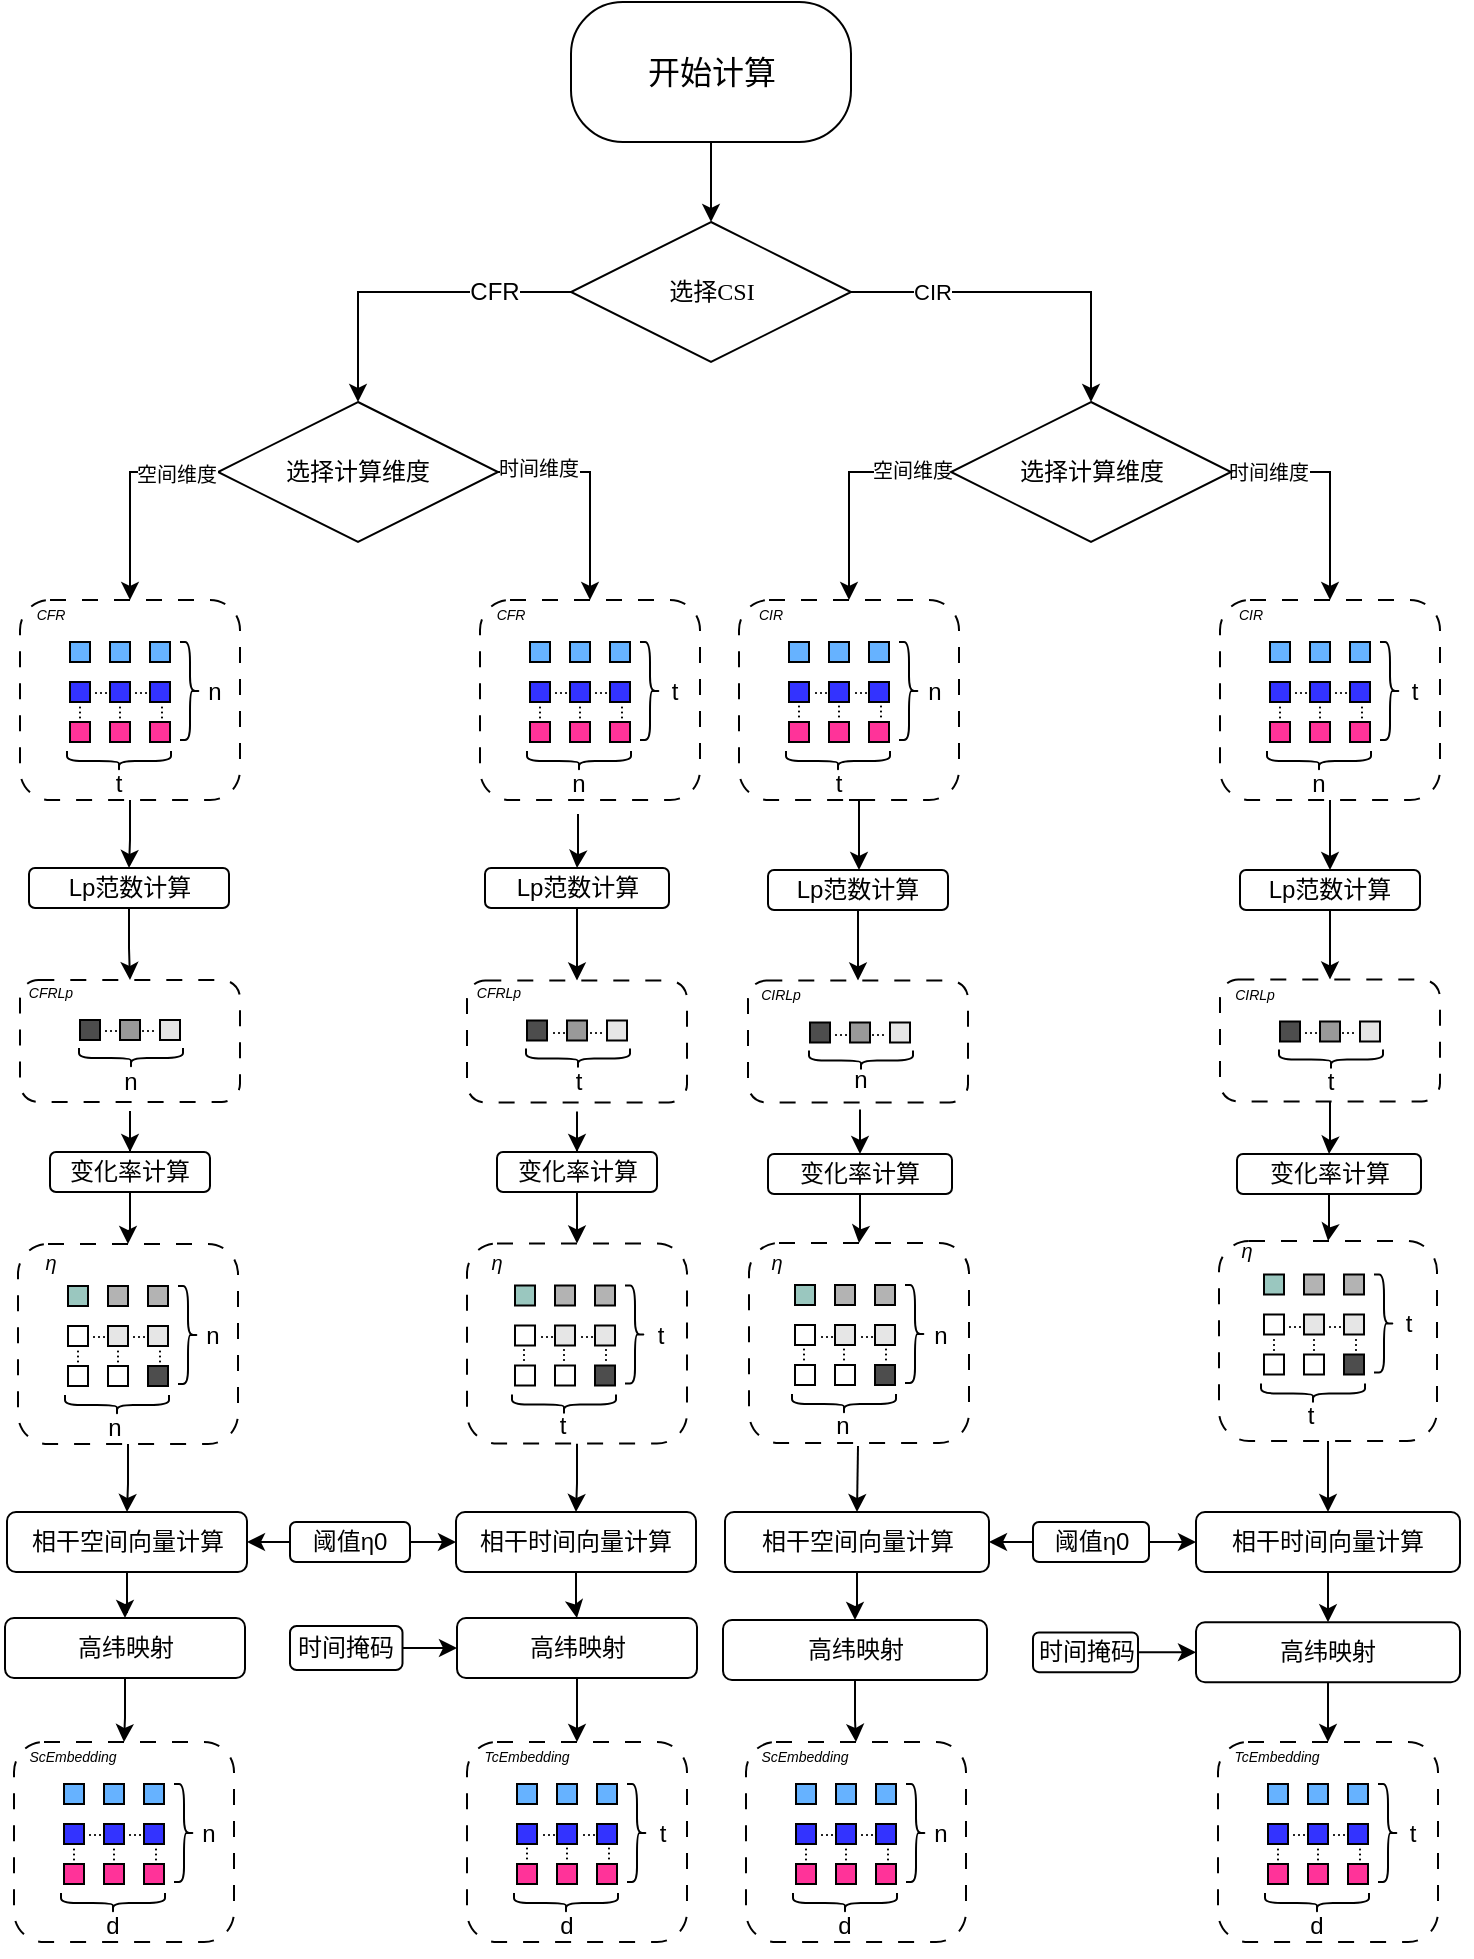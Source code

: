 <mxfile version="26.2.13">
  <diagram name="第 1 页" id="5NiuPIo_JYQkl4ZfIb5n">
    <mxGraphModel dx="1630" dy="1187" grid="1" gridSize="10" guides="1" tooltips="1" connect="1" arrows="1" fold="1" page="1" pageScale="1" pageWidth="827" pageHeight="1169" math="0" shadow="0">
      <root>
        <mxCell id="0" />
        <mxCell id="1" parent="0" />
        <mxCell id="BNl5geYrNrUiQaszXV6u-1" style="edgeStyle=orthogonalEdgeStyle;rounded=0;orthogonalLoop=1;jettySize=auto;html=1;entryX=0.5;entryY=0;entryDx=0;entryDy=0;" parent="1" source="BNl5geYrNrUiQaszXV6u-2" target="BNl5geYrNrUiQaszXV6u-7" edge="1">
          <mxGeometry relative="1" as="geometry" />
        </mxCell>
        <mxCell id="BNl5geYrNrUiQaszXV6u-2" value="&lt;font style=&quot;font-size: 16px;&quot;&gt;开始计算&lt;/font&gt;" style="rounded=1;whiteSpace=wrap;html=1;shape=label;fontFamily=Times New Roman;arcSize=37;" parent="1" vertex="1">
          <mxGeometry x="340.5" y="50" width="140" height="70" as="geometry" />
        </mxCell>
        <mxCell id="BNl5geYrNrUiQaszXV6u-3" style="edgeStyle=orthogonalEdgeStyle;rounded=0;orthogonalLoop=1;jettySize=auto;html=1;entryX=0.5;entryY=0;entryDx=0;entryDy=0;exitX=1;exitY=0.5;exitDx=0;exitDy=0;" parent="1" source="BNl5geYrNrUiQaszXV6u-7" target="BNl5geYrNrUiQaszXV6u-15" edge="1">
          <mxGeometry relative="1" as="geometry">
            <mxPoint x="560" y="250" as="targetPoint" />
          </mxGeometry>
        </mxCell>
        <mxCell id="BNl5geYrNrUiQaszXV6u-4" value="CIR" style="edgeLabel;html=1;align=center;verticalAlign=middle;resizable=0;points=[];" parent="BNl5geYrNrUiQaszXV6u-3" vertex="1" connectable="0">
          <mxGeometry x="-0.719" y="-2" relative="1" as="geometry">
            <mxPoint x="16" y="-2" as="offset" />
          </mxGeometry>
        </mxCell>
        <mxCell id="BNl5geYrNrUiQaszXV6u-5" style="edgeStyle=orthogonalEdgeStyle;rounded=0;orthogonalLoop=1;jettySize=auto;html=1;entryX=0.5;entryY=0;entryDx=0;entryDy=0;exitX=0;exitY=0.5;exitDx=0;exitDy=0;" parent="1" source="BNl5geYrNrUiQaszXV6u-7" target="BNl5geYrNrUiQaszXV6u-10" edge="1">
          <mxGeometry relative="1" as="geometry">
            <mxPoint x="200" y="250" as="targetPoint" />
            <mxPoint x="330" y="175" as="sourcePoint" />
          </mxGeometry>
        </mxCell>
        <mxCell id="BNl5geYrNrUiQaszXV6u-6" value="&lt;font style=&quot;font-size: 12px;&quot;&gt;CFR&lt;/font&gt;" style="edgeLabel;html=1;align=center;verticalAlign=middle;resizable=0;points=[];" parent="BNl5geYrNrUiQaszXV6u-5" vertex="1" connectable="0">
          <mxGeometry x="-0.042" relative="1" as="geometry">
            <mxPoint x="39" as="offset" />
          </mxGeometry>
        </mxCell>
        <mxCell id="BNl5geYrNrUiQaszXV6u-7" value="选择CSI" style="rhombus;whiteSpace=wrap;html=1;fontFamily=Times New Roman;" parent="1" vertex="1">
          <mxGeometry x="340.5" y="160" width="140" height="70" as="geometry" />
        </mxCell>
        <mxCell id="BNl5geYrNrUiQaszXV6u-8" style="edgeStyle=orthogonalEdgeStyle;rounded=0;orthogonalLoop=1;jettySize=auto;html=1;entryX=0.5;entryY=0;entryDx=0;entryDy=0;exitX=1;exitY=0.5;exitDx=0;exitDy=0;" parent="1" source="BNl5geYrNrUiQaszXV6u-10" target="BNl5geYrNrUiQaszXV6u-40" edge="1">
          <mxGeometry relative="1" as="geometry">
            <mxPoint x="360" y="350" as="targetPoint" />
          </mxGeometry>
        </mxCell>
        <mxCell id="BNl5geYrNrUiQaszXV6u-9" value="&lt;font style=&quot;font-size: 10px;&quot;&gt;时间维度&lt;/font&gt;" style="edgeLabel;html=1;align=center;verticalAlign=middle;resizable=0;points=[];" parent="BNl5geYrNrUiQaszXV6u-8" vertex="1" connectable="0">
          <mxGeometry x="-0.638" y="2" relative="1" as="geometry">
            <mxPoint as="offset" />
          </mxGeometry>
        </mxCell>
        <mxCell id="BNl5geYrNrUiQaszXV6u-10" value="选择计算维度&lt;span style=&quot;color: rgba(0, 0, 0, 0); font-family: monospace; font-size: 0px; text-align: start; text-wrap-mode: nowrap;&quot;&gt;%3CmxGraphModel%3E%3Croot%3E%3CmxCell%20id%3D%220%22%2F%3E%3CmxCell%20id%3D%221%22%20parent%3D%220%22%2F%3E%3CmxCell%20id%3D%222%22%20value%3D%22%E9%80%89%E6%8B%A9CSI%22%20style%3D%22rhombus%3BwhiteSpace%3Dwrap%3Bhtml%3D1%3BfontFamily%3DTimes%20New%20Roman%3B%22%20vertex%3D%221%22%20parent%3D%221%22%3E%3CmxGeometry%20x%3D%22290%22%20y%3D%22350%22%20width%3D%22140%22%20height%3D%2270%22%20as%3D%22geometry%22%2F%3E%3C%2FmxCell%3E%3C%2Froot%3E%3C%2FmxGraphModel%3E&lt;/span&gt;" style="rhombus;whiteSpace=wrap;html=1;fontFamily=Times New Roman;" parent="1" vertex="1">
          <mxGeometry x="164" y="250" width="140" height="70" as="geometry" />
        </mxCell>
        <mxCell id="BNl5geYrNrUiQaszXV6u-13" style="edgeStyle=orthogonalEdgeStyle;rounded=0;orthogonalLoop=1;jettySize=auto;html=1;entryX=0.5;entryY=0;entryDx=0;entryDy=0;exitX=0;exitY=0.5;exitDx=0;exitDy=0;" parent="1" source="BNl5geYrNrUiQaszXV6u-15" target="BNl5geYrNrUiQaszXV6u-210" edge="1">
          <mxGeometry relative="1" as="geometry" />
        </mxCell>
        <mxCell id="BNl5geYrNrUiQaszXV6u-14" value="&lt;font style=&quot;font-size: 10px;&quot;&gt;空间维度&lt;/font&gt;" style="edgeLabel;html=1;align=center;verticalAlign=middle;resizable=0;points=[];" parent="BNl5geYrNrUiQaszXV6u-13" vertex="1" connectable="0">
          <mxGeometry x="-0.57" y="-1" relative="1" as="geometry">
            <mxPoint x="5" as="offset" />
          </mxGeometry>
        </mxCell>
        <mxCell id="LVYHU1C4MGpFip38N266-1" style="edgeStyle=orthogonalEdgeStyle;rounded=0;orthogonalLoop=1;jettySize=auto;html=1;entryX=0.5;entryY=0;entryDx=0;entryDy=0;exitX=1;exitY=0.5;exitDx=0;exitDy=0;" edge="1" parent="1" source="BNl5geYrNrUiQaszXV6u-15" target="BNl5geYrNrUiQaszXV6u-231">
          <mxGeometry relative="1" as="geometry" />
        </mxCell>
        <mxCell id="LVYHU1C4MGpFip38N266-2" value="&lt;font style=&quot;font-size: 10px;&quot;&gt;时间维度&lt;/font&gt;" style="edgeLabel;html=1;align=center;verticalAlign=middle;resizable=0;points=[];" vertex="1" connectable="0" parent="LVYHU1C4MGpFip38N266-1">
          <mxGeometry x="-0.471" relative="1" as="geometry">
            <mxPoint x="-12" as="offset" />
          </mxGeometry>
        </mxCell>
        <mxCell id="BNl5geYrNrUiQaszXV6u-15" value="选择计算维度&lt;span style=&quot;color: rgba(0, 0, 0, 0); font-family: monospace; font-size: 0px; text-align: start; text-wrap-mode: nowrap;&quot;&gt;%3CmxGraphModel%3E%3Croot%3E%3CmxCell%20id%3D%220%22%2F%3E%3CmxCell%20id%3D%221%22%20parent%3D%220%22%2F%3E%3CmxCell%20id%3D%222%22%20value%3D%22%E9%80%89%E6%8B%A9CSI%22%20style%3D%22rhombus%3BwhiteSpace%3Dwrap%3Bhtml%3D1%3BfontFamily%3DTimes%20New%20Roman%3B%22%20vertex%3D%221%22%20parent%3D%221%22%3E%3CmxGeometry%20x%3D%22290%22%20y%3D%22350%22%20width%3D%22140%22%20height%3D%2270%22%20as%3D%22geometry%22%2F%3E%3C%2FmxCell%3E%3C%2Froot%3E%3C%2FmxGraphModel%3E&lt;/span&gt;" style="rhombus;whiteSpace=wrap;html=1;fontFamily=Times New Roman;" parent="1" vertex="1">
          <mxGeometry x="530.5" y="250" width="140" height="70" as="geometry" />
        </mxCell>
        <mxCell id="BNl5geYrNrUiQaszXV6u-16" value="" style="edgeStyle=orthogonalEdgeStyle;rounded=0;orthogonalLoop=1;jettySize=auto;html=1;entryX=0.5;entryY=0;entryDx=0;entryDy=0;exitX=0;exitY=0.5;exitDx=0;exitDy=0;" parent="1" source="BNl5geYrNrUiQaszXV6u-10" target="BNl5geYrNrUiQaszXV6u-19" edge="1">
          <mxGeometry relative="1" as="geometry">
            <mxPoint x="122" y="381" as="targetPoint" />
            <mxPoint x="170" y="285" as="sourcePoint" />
            <Array as="points" />
          </mxGeometry>
        </mxCell>
        <mxCell id="BNl5geYrNrUiQaszXV6u-17" value="&lt;font style=&quot;font-size: 10px;&quot;&gt;空间维度&lt;/font&gt;" style="edgeLabel;html=1;align=center;verticalAlign=middle;resizable=0;points=[];" parent="BNl5geYrNrUiQaszXV6u-16" vertex="1" connectable="0">
          <mxGeometry x="-0.606" y="1" relative="1" as="geometry">
            <mxPoint as="offset" />
          </mxGeometry>
        </mxCell>
        <mxCell id="BNl5geYrNrUiQaszXV6u-18" value="" style="group" parent="1" vertex="1" connectable="0">
          <mxGeometry x="60" y="340" width="117" height="116" as="geometry" />
        </mxCell>
        <mxCell id="BNl5geYrNrUiQaszXV6u-19" value="" style="rounded=1;whiteSpace=wrap;html=1;dashed=1;dashPattern=8 8;" parent="BNl5geYrNrUiQaszXV6u-18" vertex="1">
          <mxGeometry x="5" y="9" width="110" height="100" as="geometry" />
        </mxCell>
        <mxCell id="BNl5geYrNrUiQaszXV6u-20" value="" style="rounded=0;whiteSpace=wrap;html=1;fillColor=#66B2FF;" parent="BNl5geYrNrUiQaszXV6u-18" vertex="1">
          <mxGeometry x="30" y="30" width="10" height="10" as="geometry" />
        </mxCell>
        <mxCell id="BNl5geYrNrUiQaszXV6u-21" value="" style="rounded=0;whiteSpace=wrap;html=1;fillColor=#66B2FF;" parent="BNl5geYrNrUiQaszXV6u-18" vertex="1">
          <mxGeometry x="50" y="30" width="10" height="10" as="geometry" />
        </mxCell>
        <mxCell id="BNl5geYrNrUiQaszXV6u-22" value="" style="rounded=0;whiteSpace=wrap;html=1;fillColor=#66B2FF;" parent="BNl5geYrNrUiQaszXV6u-18" vertex="1">
          <mxGeometry x="70" y="30" width="10" height="10" as="geometry" />
        </mxCell>
        <mxCell id="BNl5geYrNrUiQaszXV6u-23" value="" style="rounded=0;whiteSpace=wrap;html=1;fillColor=#3333FF;" parent="BNl5geYrNrUiQaszXV6u-18" vertex="1">
          <mxGeometry x="30" y="50" width="10" height="10" as="geometry" />
        </mxCell>
        <mxCell id="BNl5geYrNrUiQaszXV6u-24" value="" style="rounded=0;whiteSpace=wrap;html=1;fillColor=#3333FF;" parent="BNl5geYrNrUiQaszXV6u-18" vertex="1">
          <mxGeometry x="50" y="50" width="10" height="10" as="geometry" />
        </mxCell>
        <mxCell id="BNl5geYrNrUiQaszXV6u-25" value="" style="rounded=0;whiteSpace=wrap;html=1;fillColor=#3333FF;" parent="BNl5geYrNrUiQaszXV6u-18" vertex="1">
          <mxGeometry x="70" y="50" width="10" height="10" as="geometry" />
        </mxCell>
        <mxCell id="BNl5geYrNrUiQaszXV6u-26" value="" style="rounded=0;whiteSpace=wrap;html=1;fillColor=#FF3399;" parent="BNl5geYrNrUiQaszXV6u-18" vertex="1">
          <mxGeometry x="30" y="70" width="10" height="10" as="geometry" />
        </mxCell>
        <mxCell id="BNl5geYrNrUiQaszXV6u-27" value="" style="rounded=0;whiteSpace=wrap;html=1;fillColor=#FF3399;" parent="BNl5geYrNrUiQaszXV6u-18" vertex="1">
          <mxGeometry x="50" y="70" width="10" height="10" as="geometry" />
        </mxCell>
        <mxCell id="BNl5geYrNrUiQaszXV6u-28" value="" style="rounded=0;whiteSpace=wrap;html=1;fillColor=#FF3399;" parent="BNl5geYrNrUiQaszXV6u-18" vertex="1">
          <mxGeometry x="70" y="70" width="10" height="10" as="geometry" />
        </mxCell>
        <mxCell id="BNl5geYrNrUiQaszXV6u-29" value="&lt;font style=&quot;font-size: 9px;&quot;&gt;...&lt;/font&gt;" style="text;html=1;align=center;verticalAlign=middle;whiteSpace=wrap;rounded=0;" parent="BNl5geYrNrUiQaszXV6u-18" vertex="1">
          <mxGeometry x="38" y="52" width="15" as="geometry" />
        </mxCell>
        <mxCell id="BNl5geYrNrUiQaszXV6u-30" value="&lt;font style=&quot;font-size: 9px;&quot;&gt;...&lt;/font&gt;" style="text;html=1;align=center;verticalAlign=middle;whiteSpace=wrap;rounded=0;" parent="BNl5geYrNrUiQaszXV6u-18" vertex="1">
          <mxGeometry x="58" y="52" width="15" as="geometry" />
        </mxCell>
        <mxCell id="BNl5geYrNrUiQaszXV6u-31" value="&lt;font style=&quot;font-size: 9px;&quot;&gt;...&lt;/font&gt;" style="text;html=1;align=center;verticalAlign=middle;whiteSpace=wrap;rounded=0;rotation=90;" parent="BNl5geYrNrUiQaszXV6u-18" vertex="1">
          <mxGeometry x="72" y="65" width="15" as="geometry" />
        </mxCell>
        <mxCell id="BNl5geYrNrUiQaszXV6u-32" value="&lt;font style=&quot;font-size: 9px;&quot;&gt;...&lt;/font&gt;" style="text;html=1;align=center;verticalAlign=middle;whiteSpace=wrap;rounded=0;rotation=90;" parent="BNl5geYrNrUiQaszXV6u-18" vertex="1">
          <mxGeometry x="51" y="65" width="15" as="geometry" />
        </mxCell>
        <mxCell id="BNl5geYrNrUiQaszXV6u-33" value="&lt;font style=&quot;font-size: 9px;&quot;&gt;...&lt;/font&gt;" style="text;html=1;align=center;verticalAlign=middle;whiteSpace=wrap;rounded=0;rotation=90;" parent="BNl5geYrNrUiQaszXV6u-18" vertex="1">
          <mxGeometry x="31" y="65" width="15" as="geometry" />
        </mxCell>
        <mxCell id="BNl5geYrNrUiQaszXV6u-34" value="&lt;font style=&quot;font-size: 7px;&quot;&gt;&lt;i&gt;CFR&lt;/i&gt;&lt;/font&gt;" style="text;html=1;align=center;verticalAlign=middle;resizable=0;points=[];autosize=1;strokeColor=none;fillColor=none;" parent="BNl5geYrNrUiQaszXV6u-18" vertex="1">
          <mxGeometry width="40" height="30" as="geometry" />
        </mxCell>
        <mxCell id="BNl5geYrNrUiQaszXV6u-35" value="" style="shape=curlyBracket;whiteSpace=wrap;html=1;rounded=1;flipH=1;labelPosition=right;verticalLabelPosition=middle;align=left;verticalAlign=middle;" parent="BNl5geYrNrUiQaszXV6u-18" vertex="1">
          <mxGeometry x="85" y="30" width="10" height="49" as="geometry" />
        </mxCell>
        <mxCell id="BNl5geYrNrUiQaszXV6u-36" value="" style="shape=curlyBracket;whiteSpace=wrap;html=1;rounded=1;flipH=1;labelPosition=right;verticalLabelPosition=middle;align=left;verticalAlign=middle;rotation=90;size=0.5;" parent="BNl5geYrNrUiQaszXV6u-18" vertex="1">
          <mxGeometry x="49.5" y="63.5" width="10" height="52" as="geometry" />
        </mxCell>
        <mxCell id="BNl5geYrNrUiQaszXV6u-37" value="n" style="text;html=1;align=center;verticalAlign=middle;resizable=0;points=[];autosize=1;strokeColor=none;fillColor=none;" parent="BNl5geYrNrUiQaszXV6u-18" vertex="1">
          <mxGeometry x="87" y="40" width="30" height="30" as="geometry" />
        </mxCell>
        <mxCell id="BNl5geYrNrUiQaszXV6u-38" value="t" style="text;html=1;align=center;verticalAlign=middle;resizable=0;points=[];autosize=1;strokeColor=none;fillColor=none;" parent="BNl5geYrNrUiQaszXV6u-18" vertex="1">
          <mxGeometry x="39" y="86" width="30" height="30" as="geometry" />
        </mxCell>
        <mxCell id="BNl5geYrNrUiQaszXV6u-39" value="" style="group" parent="1" vertex="1" connectable="0">
          <mxGeometry x="290" y="340" width="117" height="116" as="geometry" />
        </mxCell>
        <mxCell id="BNl5geYrNrUiQaszXV6u-40" value="" style="rounded=1;whiteSpace=wrap;html=1;dashed=1;dashPattern=8 8;" parent="BNl5geYrNrUiQaszXV6u-39" vertex="1">
          <mxGeometry x="5" y="9" width="110" height="100" as="geometry" />
        </mxCell>
        <mxCell id="BNl5geYrNrUiQaszXV6u-41" value="" style="rounded=0;whiteSpace=wrap;html=1;fillColor=#66B2FF;" parent="BNl5geYrNrUiQaszXV6u-39" vertex="1">
          <mxGeometry x="30" y="30" width="10" height="10" as="geometry" />
        </mxCell>
        <mxCell id="BNl5geYrNrUiQaszXV6u-42" value="" style="rounded=0;whiteSpace=wrap;html=1;fillColor=#66B2FF;" parent="BNl5geYrNrUiQaszXV6u-39" vertex="1">
          <mxGeometry x="50" y="30" width="10" height="10" as="geometry" />
        </mxCell>
        <mxCell id="BNl5geYrNrUiQaszXV6u-43" value="" style="rounded=0;whiteSpace=wrap;html=1;fillColor=#66B2FF;" parent="BNl5geYrNrUiQaszXV6u-39" vertex="1">
          <mxGeometry x="70" y="30" width="10" height="10" as="geometry" />
        </mxCell>
        <mxCell id="BNl5geYrNrUiQaszXV6u-44" value="" style="rounded=0;whiteSpace=wrap;html=1;fillColor=#3333FF;" parent="BNl5geYrNrUiQaszXV6u-39" vertex="1">
          <mxGeometry x="30" y="50" width="10" height="10" as="geometry" />
        </mxCell>
        <mxCell id="BNl5geYrNrUiQaszXV6u-45" value="" style="rounded=0;whiteSpace=wrap;html=1;fillColor=#3333FF;" parent="BNl5geYrNrUiQaszXV6u-39" vertex="1">
          <mxGeometry x="50" y="50" width="10" height="10" as="geometry" />
        </mxCell>
        <mxCell id="BNl5geYrNrUiQaszXV6u-46" value="" style="rounded=0;whiteSpace=wrap;html=1;fillColor=#3333FF;" parent="BNl5geYrNrUiQaszXV6u-39" vertex="1">
          <mxGeometry x="70" y="50" width="10" height="10" as="geometry" />
        </mxCell>
        <mxCell id="BNl5geYrNrUiQaszXV6u-47" value="" style="rounded=0;whiteSpace=wrap;html=1;fillColor=#FF3399;" parent="BNl5geYrNrUiQaszXV6u-39" vertex="1">
          <mxGeometry x="30" y="70" width="10" height="10" as="geometry" />
        </mxCell>
        <mxCell id="BNl5geYrNrUiQaszXV6u-48" value="" style="rounded=0;whiteSpace=wrap;html=1;fillColor=#FF3399;" parent="BNl5geYrNrUiQaszXV6u-39" vertex="1">
          <mxGeometry x="50" y="70" width="10" height="10" as="geometry" />
        </mxCell>
        <mxCell id="BNl5geYrNrUiQaszXV6u-49" value="" style="rounded=0;whiteSpace=wrap;html=1;fillColor=#FF3399;" parent="BNl5geYrNrUiQaszXV6u-39" vertex="1">
          <mxGeometry x="70" y="70" width="10" height="10" as="geometry" />
        </mxCell>
        <mxCell id="BNl5geYrNrUiQaszXV6u-50" value="&lt;font style=&quot;font-size: 9px;&quot;&gt;...&lt;/font&gt;" style="text;html=1;align=center;verticalAlign=middle;whiteSpace=wrap;rounded=0;" parent="BNl5geYrNrUiQaszXV6u-39" vertex="1">
          <mxGeometry x="38" y="52" width="15" as="geometry" />
        </mxCell>
        <mxCell id="BNl5geYrNrUiQaszXV6u-51" value="&lt;font style=&quot;font-size: 9px;&quot;&gt;...&lt;/font&gt;" style="text;html=1;align=center;verticalAlign=middle;whiteSpace=wrap;rounded=0;" parent="BNl5geYrNrUiQaszXV6u-39" vertex="1">
          <mxGeometry x="58" y="52" width="15" as="geometry" />
        </mxCell>
        <mxCell id="BNl5geYrNrUiQaszXV6u-52" value="&lt;font style=&quot;font-size: 9px;&quot;&gt;...&lt;/font&gt;" style="text;html=1;align=center;verticalAlign=middle;whiteSpace=wrap;rounded=0;rotation=90;" parent="BNl5geYrNrUiQaszXV6u-39" vertex="1">
          <mxGeometry x="72" y="65" width="15" as="geometry" />
        </mxCell>
        <mxCell id="BNl5geYrNrUiQaszXV6u-53" value="&lt;font style=&quot;font-size: 9px;&quot;&gt;...&lt;/font&gt;" style="text;html=1;align=center;verticalAlign=middle;whiteSpace=wrap;rounded=0;rotation=90;" parent="BNl5geYrNrUiQaszXV6u-39" vertex="1">
          <mxGeometry x="51" y="65" width="15" as="geometry" />
        </mxCell>
        <mxCell id="BNl5geYrNrUiQaszXV6u-54" value="&lt;font style=&quot;font-size: 9px;&quot;&gt;...&lt;/font&gt;" style="text;html=1;align=center;verticalAlign=middle;whiteSpace=wrap;rounded=0;rotation=90;" parent="BNl5geYrNrUiQaszXV6u-39" vertex="1">
          <mxGeometry x="31" y="65" width="15" as="geometry" />
        </mxCell>
        <mxCell id="BNl5geYrNrUiQaszXV6u-55" value="&lt;font style=&quot;font-size: 7px;&quot;&gt;&lt;i&gt;CFR&lt;/i&gt;&lt;/font&gt;" style="text;html=1;align=center;verticalAlign=middle;resizable=0;points=[];autosize=1;strokeColor=none;fillColor=none;" parent="BNl5geYrNrUiQaszXV6u-39" vertex="1">
          <mxGeometry width="40" height="30" as="geometry" />
        </mxCell>
        <mxCell id="BNl5geYrNrUiQaszXV6u-56" value="" style="shape=curlyBracket;whiteSpace=wrap;html=1;rounded=1;flipH=1;labelPosition=right;verticalLabelPosition=middle;align=left;verticalAlign=middle;" parent="BNl5geYrNrUiQaszXV6u-39" vertex="1">
          <mxGeometry x="85" y="30" width="10" height="49" as="geometry" />
        </mxCell>
        <mxCell id="BNl5geYrNrUiQaszXV6u-57" value="" style="shape=curlyBracket;whiteSpace=wrap;html=1;rounded=1;flipH=1;labelPosition=right;verticalLabelPosition=middle;align=left;verticalAlign=middle;rotation=90;size=0.5;" parent="BNl5geYrNrUiQaszXV6u-39" vertex="1">
          <mxGeometry x="49.5" y="63.5" width="10" height="52" as="geometry" />
        </mxCell>
        <mxCell id="BNl5geYrNrUiQaszXV6u-58" value="t" style="text;html=1;align=center;verticalAlign=middle;resizable=0;points=[];autosize=1;strokeColor=none;fillColor=none;" parent="BNl5geYrNrUiQaszXV6u-39" vertex="1">
          <mxGeometry x="87" y="40" width="30" height="30" as="geometry" />
        </mxCell>
        <mxCell id="BNl5geYrNrUiQaszXV6u-59" value="n" style="text;html=1;align=center;verticalAlign=middle;resizable=0;points=[];autosize=1;strokeColor=none;fillColor=none;" parent="BNl5geYrNrUiQaszXV6u-39" vertex="1">
          <mxGeometry x="39" y="86" width="30" height="30" as="geometry" />
        </mxCell>
        <mxCell id="BNl5geYrNrUiQaszXV6u-60" value="" style="group" parent="1" vertex="1" connectable="0">
          <mxGeometry x="60" y="527" width="127" height="116" as="geometry" />
        </mxCell>
        <mxCell id="BNl5geYrNrUiQaszXV6u-61" value="" style="rounded=1;whiteSpace=wrap;html=1;dashed=1;dashPattern=8 8;" parent="BNl5geYrNrUiQaszXV6u-60" vertex="1">
          <mxGeometry x="5" y="12" width="110" height="61" as="geometry" />
        </mxCell>
        <mxCell id="BNl5geYrNrUiQaszXV6u-65" value="" style="rounded=0;whiteSpace=wrap;html=1;fillColor=#4D4D4D;" parent="BNl5geYrNrUiQaszXV6u-60" vertex="1">
          <mxGeometry x="35" y="32" width="10" height="10" as="geometry" />
        </mxCell>
        <mxCell id="BNl5geYrNrUiQaszXV6u-66" value="" style="rounded=0;whiteSpace=wrap;html=1;fillColor=#999999;" parent="BNl5geYrNrUiQaszXV6u-60" vertex="1">
          <mxGeometry x="55" y="32" width="10" height="10" as="geometry" />
        </mxCell>
        <mxCell id="BNl5geYrNrUiQaszXV6u-67" value="" style="rounded=0;whiteSpace=wrap;html=1;fillColor=#E6E6E6;" parent="BNl5geYrNrUiQaszXV6u-60" vertex="1">
          <mxGeometry x="75" y="32" width="10" height="10" as="geometry" />
        </mxCell>
        <mxCell id="BNl5geYrNrUiQaszXV6u-71" value="&lt;font style=&quot;font-size: 9px;&quot;&gt;...&lt;/font&gt;" style="text;html=1;align=center;verticalAlign=middle;whiteSpace=wrap;rounded=0;" parent="BNl5geYrNrUiQaszXV6u-60" vertex="1">
          <mxGeometry x="43" y="34" width="15" as="geometry" />
        </mxCell>
        <mxCell id="BNl5geYrNrUiQaszXV6u-72" value="&lt;font style=&quot;font-size: 9px;&quot;&gt;...&lt;/font&gt;" style="text;html=1;align=center;verticalAlign=middle;whiteSpace=wrap;rounded=0;" parent="BNl5geYrNrUiQaszXV6u-60" vertex="1">
          <mxGeometry x="63" y="34" width="12" as="geometry" />
        </mxCell>
        <mxCell id="BNl5geYrNrUiQaszXV6u-76" value="&lt;i style=&quot;font-size: 7px;&quot;&gt;CFRLp&lt;/i&gt;" style="text;html=1;align=center;verticalAlign=middle;resizable=0;points=[];autosize=1;strokeColor=none;fillColor=none;" parent="BNl5geYrNrUiQaszXV6u-60" vertex="1">
          <mxGeometry x="-5" y="2" width="50" height="30" as="geometry" />
        </mxCell>
        <mxCell id="BNl5geYrNrUiQaszXV6u-78" value="" style="shape=curlyBracket;whiteSpace=wrap;html=1;rounded=1;flipH=1;labelPosition=right;verticalLabelPosition=middle;align=left;verticalAlign=middle;rotation=90;size=0.5;" parent="BNl5geYrNrUiQaszXV6u-60" vertex="1">
          <mxGeometry x="55.5" y="25" width="10" height="52" as="geometry" />
        </mxCell>
        <mxCell id="BNl5geYrNrUiQaszXV6u-80" value="n" style="text;html=1;align=center;verticalAlign=middle;resizable=0;points=[];autosize=1;strokeColor=none;fillColor=none;" parent="BNl5geYrNrUiQaszXV6u-60" vertex="1">
          <mxGeometry x="45" y="47.5" width="30" height="30" as="geometry" />
        </mxCell>
        <mxCell id="BNl5geYrNrUiQaszXV6u-82" style="edgeStyle=orthogonalEdgeStyle;rounded=0;orthogonalLoop=1;jettySize=auto;html=1;entryX=0.5;entryY=0;entryDx=0;entryDy=0;" parent="1" source="BNl5geYrNrUiQaszXV6u-83" target="BNl5geYrNrUiQaszXV6u-61" edge="1">
          <mxGeometry relative="1" as="geometry" />
        </mxCell>
        <mxCell id="BNl5geYrNrUiQaszXV6u-83" value="Lp范数计算" style="rounded=1;whiteSpace=wrap;html=1;" parent="1" vertex="1">
          <mxGeometry x="69.5" y="483" width="100" height="20" as="geometry" />
        </mxCell>
        <mxCell id="BNl5geYrNrUiQaszXV6u-430" style="edgeStyle=orthogonalEdgeStyle;rounded=0;orthogonalLoop=1;jettySize=auto;html=1;entryX=0.5;entryY=0;entryDx=0;entryDy=0;" parent="1" source="BNl5geYrNrUiQaszXV6u-85" target="BNl5geYrNrUiQaszXV6u-402" edge="1">
          <mxGeometry relative="1" as="geometry" />
        </mxCell>
        <mxCell id="BNl5geYrNrUiQaszXV6u-85" value="Lp范数计算" style="rounded=1;whiteSpace=wrap;html=1;" parent="1" vertex="1">
          <mxGeometry x="297.5" y="483" width="92" height="20" as="geometry" />
        </mxCell>
        <mxCell id="BNl5geYrNrUiQaszXV6u-86" style="edgeStyle=orthogonalEdgeStyle;rounded=0;orthogonalLoop=1;jettySize=auto;html=1;entryX=0.5;entryY=0;entryDx=0;entryDy=0;" parent="1" source="BNl5geYrNrUiQaszXV6u-59" target="BNl5geYrNrUiQaszXV6u-85" edge="1">
          <mxGeometry relative="1" as="geometry">
            <mxPoint x="344" y="510" as="targetPoint" />
          </mxGeometry>
        </mxCell>
        <mxCell id="BNl5geYrNrUiQaszXV6u-108" style="edgeStyle=orthogonalEdgeStyle;rounded=0;orthogonalLoop=1;jettySize=auto;html=1;entryX=0.5;entryY=0;entryDx=0;entryDy=0;" parent="1" source="BNl5geYrNrUiQaszXV6u-109" target="BNl5geYrNrUiQaszXV6u-115" edge="1">
          <mxGeometry relative="1" as="geometry" />
        </mxCell>
        <mxCell id="BNl5geYrNrUiQaszXV6u-109" value="变化率计算&lt;span style=&quot;color: rgba(0, 0, 0, 0); font-family: monospace; font-size: 0px; text-align: start; text-wrap-mode: nowrap;&quot;&gt;%3CmxGraphModel%3E%3Croot%3E%3CmxCell%20id%3D%220%22%2F%3E%3CmxCell%20id%3D%221%22%20parent%3D%220%22%2F%3E%3CmxCell%20id%3D%222%22%20value%3D%22%E5%B7%AE%E5%88%86%E8%AE%A1%E7%AE%97%22%20style%3D%22rounded%3D1%3BwhiteSpace%3Dwrap%3Bhtml%3D1%3B%22%20vertex%3D%221%22%20parent%3D%221%22%3E%3CmxGeometry%20x%3D%22304%22%20y%3D%22483%22%20width%3D%2280%22%20height%3D%2220%22%20as%3D%22geometry%22%2F%3E%3C%2FmxCell%3E%3C%2Froot%3E%3C%2FmxGraphModel%3E&lt;/span&gt;" style="rounded=1;whiteSpace=wrap;html=1;" parent="1" vertex="1">
          <mxGeometry x="80" y="625" width="80" height="20" as="geometry" />
        </mxCell>
        <mxCell id="BNl5geYrNrUiQaszXV6u-110" style="edgeStyle=orthogonalEdgeStyle;rounded=0;orthogonalLoop=1;jettySize=auto;html=1;entryX=0.5;entryY=0;entryDx=0;entryDy=0;" parent="1" source="BNl5geYrNrUiQaszXV6u-111" target="BNl5geYrNrUiQaszXV6u-136" edge="1">
          <mxGeometry relative="1" as="geometry" />
        </mxCell>
        <mxCell id="BNl5geYrNrUiQaszXV6u-111" value="变化率计算&lt;span style=&quot;color: rgba(0, 0, 0, 0); font-family: monospace; font-size: 0px; text-align: start; text-wrap-mode: nowrap;&quot;&gt;%3CmxGraphModel%3E%3Croot%3E%3CmxCell%20id%3D%220%22%2F%3E%3CmxCell%20id%3D%221%22%20parent%3D%220%22%2F%3E%3CmxCell%20id%3D%222%22%20value%3D%22%E5%B7%AE%E5%88%86%E8%AE%A1%E7%AE%97%22%20style%3D%22rounded%3D1%3BwhiteSpace%3Dwrap%3Bhtml%3D1%3B%22%20vertex%3D%221%22%20parent%3D%221%22%3E%3CmxGeometry%20x%3D%22304%22%20y%3D%22483%22%20width%3D%2280%22%20height%3D%2220%22%20as%3D%22geometry%22%2F%3E%3C%2FmxCell%3E%3C%2Froot%3E%3C%2FmxGraphModel%3E&lt;/span&gt;" style="rounded=1;whiteSpace=wrap;html=1;" parent="1" vertex="1">
          <mxGeometry x="303.5" y="625" width="80" height="20" as="geometry" />
        </mxCell>
        <mxCell id="BNl5geYrNrUiQaszXV6u-114" style="edgeStyle=orthogonalEdgeStyle;rounded=0;orthogonalLoop=1;jettySize=auto;html=1;entryX=0.5;entryY=0;entryDx=0;entryDy=0;" parent="1" source="BNl5geYrNrUiQaszXV6u-115" target="BNl5geYrNrUiQaszXV6u-157" edge="1">
          <mxGeometry relative="1" as="geometry" />
        </mxCell>
        <mxCell id="BNl5geYrNrUiQaszXV6u-115" value="" style="rounded=1;whiteSpace=wrap;html=1;dashed=1;dashPattern=8 8;" parent="1" vertex="1">
          <mxGeometry x="64" y="671" width="110" height="100" as="geometry" />
        </mxCell>
        <mxCell id="BNl5geYrNrUiQaszXV6u-116" value="" style="rounded=0;whiteSpace=wrap;html=1;fillColor=#9AC7BF;" parent="1" vertex="1">
          <mxGeometry x="89" y="692" width="10" height="10" as="geometry" />
        </mxCell>
        <mxCell id="BNl5geYrNrUiQaszXV6u-117" value="" style="rounded=0;whiteSpace=wrap;html=1;fillColor=#B3B3B3;" parent="1" vertex="1">
          <mxGeometry x="109" y="692" width="10" height="10" as="geometry" />
        </mxCell>
        <mxCell id="BNl5geYrNrUiQaszXV6u-118" value="" style="rounded=0;whiteSpace=wrap;html=1;fillColor=#B3B3B3;" parent="1" vertex="1">
          <mxGeometry x="129" y="692" width="10" height="10" as="geometry" />
        </mxCell>
        <mxCell id="BNl5geYrNrUiQaszXV6u-119" value="" style="rounded=0;whiteSpace=wrap;html=1;fillColor=#FFFFFF;" parent="1" vertex="1">
          <mxGeometry x="89" y="712" width="10" height="10" as="geometry" />
        </mxCell>
        <mxCell id="BNl5geYrNrUiQaszXV6u-120" value="" style="rounded=0;whiteSpace=wrap;html=1;fillColor=#E6E6E6;" parent="1" vertex="1">
          <mxGeometry x="109" y="712" width="10" height="10" as="geometry" />
        </mxCell>
        <mxCell id="BNl5geYrNrUiQaszXV6u-121" value="" style="rounded=0;whiteSpace=wrap;html=1;fillColor=#E6E6E6;" parent="1" vertex="1">
          <mxGeometry x="129" y="712" width="10" height="10" as="geometry" />
        </mxCell>
        <mxCell id="BNl5geYrNrUiQaszXV6u-122" value="" style="rounded=0;whiteSpace=wrap;html=1;fillColor=#FFFFFF;" parent="1" vertex="1">
          <mxGeometry x="89" y="732" width="10" height="10" as="geometry" />
        </mxCell>
        <mxCell id="BNl5geYrNrUiQaszXV6u-123" value="" style="rounded=0;whiteSpace=wrap;html=1;fillColor=#FFFFFF;" parent="1" vertex="1">
          <mxGeometry x="109" y="732" width="10" height="10" as="geometry" />
        </mxCell>
        <mxCell id="BNl5geYrNrUiQaszXV6u-124" value="" style="rounded=0;whiteSpace=wrap;html=1;fillColor=#4D4D4D;" parent="1" vertex="1">
          <mxGeometry x="129" y="732" width="10" height="10" as="geometry" />
        </mxCell>
        <mxCell id="BNl5geYrNrUiQaszXV6u-125" value="&lt;font style=&quot;font-size: 9px;&quot;&gt;...&lt;/font&gt;" style="text;html=1;align=center;verticalAlign=middle;whiteSpace=wrap;rounded=0;" parent="1" vertex="1">
          <mxGeometry x="97" y="714" width="15" as="geometry" />
        </mxCell>
        <mxCell id="BNl5geYrNrUiQaszXV6u-126" value="&lt;font style=&quot;font-size: 9px;&quot;&gt;...&lt;/font&gt;" style="text;html=1;align=center;verticalAlign=middle;whiteSpace=wrap;rounded=0;" parent="1" vertex="1">
          <mxGeometry x="117" y="714" width="15" as="geometry" />
        </mxCell>
        <mxCell id="BNl5geYrNrUiQaszXV6u-127" value="&lt;font style=&quot;font-size: 9px;&quot;&gt;...&lt;/font&gt;" style="text;html=1;align=center;verticalAlign=middle;whiteSpace=wrap;rounded=0;rotation=90;" parent="1" vertex="1">
          <mxGeometry x="131" y="727" width="15" as="geometry" />
        </mxCell>
        <mxCell id="BNl5geYrNrUiQaszXV6u-128" value="&lt;font style=&quot;font-size: 9px;&quot;&gt;...&lt;/font&gt;" style="text;html=1;align=center;verticalAlign=middle;whiteSpace=wrap;rounded=0;rotation=90;" parent="1" vertex="1">
          <mxGeometry x="110" y="727" width="15" as="geometry" />
        </mxCell>
        <mxCell id="BNl5geYrNrUiQaszXV6u-129" value="&lt;font style=&quot;font-size: 9px;&quot;&gt;...&lt;/font&gt;" style="text;html=1;align=center;verticalAlign=middle;whiteSpace=wrap;rounded=0;rotation=90;" parent="1" vertex="1">
          <mxGeometry x="90" y="727" width="15" as="geometry" />
        </mxCell>
        <mxCell id="BNl5geYrNrUiQaszXV6u-130" value="" style="shape=curlyBracket;whiteSpace=wrap;html=1;rounded=1;flipH=1;labelPosition=right;verticalLabelPosition=middle;align=left;verticalAlign=middle;" parent="1" vertex="1">
          <mxGeometry x="144" y="692" width="10" height="49" as="geometry" />
        </mxCell>
        <mxCell id="BNl5geYrNrUiQaszXV6u-131" value="" style="shape=curlyBracket;whiteSpace=wrap;html=1;rounded=1;flipH=1;labelPosition=right;verticalLabelPosition=middle;align=left;verticalAlign=middle;rotation=90;size=0.5;" parent="1" vertex="1">
          <mxGeometry x="108.5" y="725.5" width="10" height="52" as="geometry" />
        </mxCell>
        <mxCell id="BNl5geYrNrUiQaszXV6u-132" value="n" style="text;html=1;align=center;verticalAlign=middle;resizable=0;points=[];autosize=1;strokeColor=none;fillColor=none;" parent="1" vertex="1">
          <mxGeometry x="146" y="702" width="30" height="30" as="geometry" />
        </mxCell>
        <mxCell id="BNl5geYrNrUiQaszXV6u-133" value="&lt;div&gt;&lt;i style=&quot;&quot;&gt;&lt;font style=&quot;font-size: 10px;&quot;&gt;η&lt;/font&gt;&lt;/i&gt;&lt;/div&gt;" style="text;html=1;align=center;verticalAlign=middle;resizable=0;points=[];autosize=1;strokeColor=none;fillColor=none;" parent="1" vertex="1">
          <mxGeometry x="64.5" y="665" width="30" height="30" as="geometry" />
        </mxCell>
        <mxCell id="BNl5geYrNrUiQaszXV6u-134" value="n" style="text;html=1;align=center;verticalAlign=middle;resizable=0;points=[];autosize=1;strokeColor=none;fillColor=none;" parent="1" vertex="1">
          <mxGeometry x="97" y="747.5" width="30" height="30" as="geometry" />
        </mxCell>
        <mxCell id="BNl5geYrNrUiQaszXV6u-135" style="edgeStyle=orthogonalEdgeStyle;rounded=0;orthogonalLoop=1;jettySize=auto;html=1;entryX=0.5;entryY=0;entryDx=0;entryDy=0;" parent="1" source="BNl5geYrNrUiQaszXV6u-136" target="BNl5geYrNrUiQaszXV6u-159" edge="1">
          <mxGeometry relative="1" as="geometry" />
        </mxCell>
        <mxCell id="BNl5geYrNrUiQaszXV6u-136" value="" style="rounded=1;whiteSpace=wrap;html=1;dashed=1;dashPattern=8 8;" parent="1" vertex="1">
          <mxGeometry x="288.5" y="670.75" width="110" height="100" as="geometry" />
        </mxCell>
        <mxCell id="BNl5geYrNrUiQaszXV6u-137" value="" style="rounded=0;whiteSpace=wrap;html=1;fillColor=#9AC7BF;" parent="1" vertex="1">
          <mxGeometry x="312.5" y="691.75" width="10" height="10" as="geometry" />
        </mxCell>
        <mxCell id="BNl5geYrNrUiQaszXV6u-138" value="" style="rounded=0;whiteSpace=wrap;html=1;fillColor=#B3B3B3;" parent="1" vertex="1">
          <mxGeometry x="332.5" y="691.75" width="10" height="10" as="geometry" />
        </mxCell>
        <mxCell id="BNl5geYrNrUiQaszXV6u-139" value="" style="rounded=0;whiteSpace=wrap;html=1;fillColor=#B3B3B3;" parent="1" vertex="1">
          <mxGeometry x="352.5" y="691.75" width="10" height="10" as="geometry" />
        </mxCell>
        <mxCell id="BNl5geYrNrUiQaszXV6u-140" value="" style="rounded=0;whiteSpace=wrap;html=1;fillColor=#FFFFFF;" parent="1" vertex="1">
          <mxGeometry x="312.5" y="711.75" width="10" height="10" as="geometry" />
        </mxCell>
        <mxCell id="BNl5geYrNrUiQaszXV6u-141" value="" style="rounded=0;whiteSpace=wrap;html=1;fillColor=#E6E6E6;" parent="1" vertex="1">
          <mxGeometry x="332.5" y="711.75" width="10" height="10" as="geometry" />
        </mxCell>
        <mxCell id="BNl5geYrNrUiQaszXV6u-142" value="" style="rounded=0;whiteSpace=wrap;html=1;fillColor=#E6E6E6;" parent="1" vertex="1">
          <mxGeometry x="352.5" y="711.75" width="10" height="10" as="geometry" />
        </mxCell>
        <mxCell id="BNl5geYrNrUiQaszXV6u-143" value="" style="rounded=0;whiteSpace=wrap;html=1;fillColor=#FFFFFF;" parent="1" vertex="1">
          <mxGeometry x="312.5" y="731.75" width="10" height="10" as="geometry" />
        </mxCell>
        <mxCell id="BNl5geYrNrUiQaszXV6u-144" value="" style="rounded=0;whiteSpace=wrap;html=1;fillColor=#FFFFFF;" parent="1" vertex="1">
          <mxGeometry x="332.5" y="731.75" width="10" height="10" as="geometry" />
        </mxCell>
        <mxCell id="BNl5geYrNrUiQaszXV6u-145" value="" style="rounded=0;whiteSpace=wrap;html=1;fillColor=#4D4D4D;" parent="1" vertex="1">
          <mxGeometry x="352.5" y="731.75" width="10" height="10" as="geometry" />
        </mxCell>
        <mxCell id="BNl5geYrNrUiQaszXV6u-146" value="&lt;font style=&quot;font-size: 9px;&quot;&gt;...&lt;/font&gt;" style="text;html=1;align=center;verticalAlign=middle;whiteSpace=wrap;rounded=0;" parent="1" vertex="1">
          <mxGeometry x="320.5" y="713.75" width="15" as="geometry" />
        </mxCell>
        <mxCell id="BNl5geYrNrUiQaszXV6u-147" value="&lt;font style=&quot;font-size: 9px;&quot;&gt;...&lt;/font&gt;" style="text;html=1;align=center;verticalAlign=middle;whiteSpace=wrap;rounded=0;" parent="1" vertex="1">
          <mxGeometry x="340.5" y="713.75" width="15" as="geometry" />
        </mxCell>
        <mxCell id="BNl5geYrNrUiQaszXV6u-148" value="&lt;font style=&quot;font-size: 9px;&quot;&gt;...&lt;/font&gt;" style="text;html=1;align=center;verticalAlign=middle;whiteSpace=wrap;rounded=0;rotation=90;" parent="1" vertex="1">
          <mxGeometry x="354.5" y="726.75" width="15" as="geometry" />
        </mxCell>
        <mxCell id="BNl5geYrNrUiQaszXV6u-149" value="&lt;font style=&quot;font-size: 9px;&quot;&gt;...&lt;/font&gt;" style="text;html=1;align=center;verticalAlign=middle;whiteSpace=wrap;rounded=0;rotation=90;" parent="1" vertex="1">
          <mxGeometry x="333.5" y="726.75" width="15" as="geometry" />
        </mxCell>
        <mxCell id="BNl5geYrNrUiQaszXV6u-150" value="&lt;font style=&quot;font-size: 9px;&quot;&gt;...&lt;/font&gt;" style="text;html=1;align=center;verticalAlign=middle;whiteSpace=wrap;rounded=0;rotation=90;" parent="1" vertex="1">
          <mxGeometry x="313.5" y="726.75" width="15" as="geometry" />
        </mxCell>
        <mxCell id="BNl5geYrNrUiQaszXV6u-151" value="" style="shape=curlyBracket;whiteSpace=wrap;html=1;rounded=1;flipH=1;labelPosition=right;verticalLabelPosition=middle;align=left;verticalAlign=middle;" parent="1" vertex="1">
          <mxGeometry x="367.5" y="691.75" width="10" height="49" as="geometry" />
        </mxCell>
        <mxCell id="BNl5geYrNrUiQaszXV6u-152" value="" style="shape=curlyBracket;whiteSpace=wrap;html=1;rounded=1;flipH=1;labelPosition=right;verticalLabelPosition=middle;align=left;verticalAlign=middle;rotation=90;size=0.5;" parent="1" vertex="1">
          <mxGeometry x="332" y="725.25" width="10" height="52" as="geometry" />
        </mxCell>
        <mxCell id="BNl5geYrNrUiQaszXV6u-153" value="t" style="text;html=1;align=center;verticalAlign=middle;resizable=0;points=[];autosize=1;strokeColor=none;fillColor=none;" parent="1" vertex="1">
          <mxGeometry x="369.5" y="701.75" width="30" height="30" as="geometry" />
        </mxCell>
        <mxCell id="BNl5geYrNrUiQaszXV6u-154" value="&lt;div&gt;&lt;i style=&quot;&quot;&gt;&lt;font style=&quot;font-size: 10px;&quot;&gt;η&lt;/font&gt;&lt;/i&gt;&lt;/div&gt;" style="text;html=1;align=center;verticalAlign=middle;resizable=0;points=[];autosize=1;strokeColor=none;fillColor=none;" parent="1" vertex="1">
          <mxGeometry x="288" y="664.75" width="30" height="30" as="geometry" />
        </mxCell>
        <mxCell id="BNl5geYrNrUiQaszXV6u-155" value="t" style="text;html=1;align=center;verticalAlign=middle;resizable=0;points=[];autosize=1;strokeColor=none;fillColor=none;" parent="1" vertex="1">
          <mxGeometry x="320.5" y="747.25" width="30" height="30" as="geometry" />
        </mxCell>
        <mxCell id="BNl5geYrNrUiQaszXV6u-156" style="edgeStyle=orthogonalEdgeStyle;rounded=0;orthogonalLoop=1;jettySize=auto;html=1;entryX=0.5;entryY=0;entryDx=0;entryDy=0;" parent="1" source="BNl5geYrNrUiQaszXV6u-157" target="BNl5geYrNrUiQaszXV6u-206" edge="1">
          <mxGeometry relative="1" as="geometry" />
        </mxCell>
        <mxCell id="BNl5geYrNrUiQaszXV6u-157" value="相干空间向量计算" style="rounded=1;whiteSpace=wrap;html=1;" parent="1" vertex="1">
          <mxGeometry x="58.5" y="805" width="120" height="30" as="geometry" />
        </mxCell>
        <mxCell id="LVYHU1C4MGpFip38N266-10" style="edgeStyle=orthogonalEdgeStyle;rounded=0;orthogonalLoop=1;jettySize=auto;html=1;entryX=0.5;entryY=0;entryDx=0;entryDy=0;" edge="1" parent="1" source="BNl5geYrNrUiQaszXV6u-159" target="BNl5geYrNrUiQaszXV6u-208">
          <mxGeometry relative="1" as="geometry" />
        </mxCell>
        <mxCell id="BNl5geYrNrUiQaszXV6u-159" value="相干时间向量计算" style="rounded=1;whiteSpace=wrap;html=1;" parent="1" vertex="1">
          <mxGeometry x="283" y="805" width="120" height="30" as="geometry" />
        </mxCell>
        <mxCell id="BNl5geYrNrUiQaszXV6u-160" style="edgeStyle=orthogonalEdgeStyle;rounded=0;orthogonalLoop=1;jettySize=auto;html=1;entryX=0;entryY=0.5;entryDx=0;entryDy=0;" parent="1" source="BNl5geYrNrUiQaszXV6u-162" target="BNl5geYrNrUiQaszXV6u-159" edge="1">
          <mxGeometry relative="1" as="geometry" />
        </mxCell>
        <mxCell id="BNl5geYrNrUiQaszXV6u-161" style="edgeStyle=orthogonalEdgeStyle;rounded=0;orthogonalLoop=1;jettySize=auto;html=1;entryX=1;entryY=0.5;entryDx=0;entryDy=0;" parent="1" source="BNl5geYrNrUiQaszXV6u-162" target="BNl5geYrNrUiQaszXV6u-157" edge="1">
          <mxGeometry relative="1" as="geometry" />
        </mxCell>
        <mxCell id="BNl5geYrNrUiQaszXV6u-162" value="阈值η0" style="rounded=1;whiteSpace=wrap;html=1;" parent="1" vertex="1">
          <mxGeometry x="200" y="810" width="60" height="20" as="geometry" />
        </mxCell>
        <mxCell id="BNl5geYrNrUiQaszXV6u-163" value="" style="group" parent="1" vertex="1" connectable="0">
          <mxGeometry x="57" y="911" width="117" height="116" as="geometry" />
        </mxCell>
        <mxCell id="BNl5geYrNrUiQaszXV6u-164" value="" style="rounded=1;whiteSpace=wrap;html=1;dashed=1;dashPattern=8 8;" parent="BNl5geYrNrUiQaszXV6u-163" vertex="1">
          <mxGeometry x="5" y="9" width="110" height="100" as="geometry" />
        </mxCell>
        <mxCell id="BNl5geYrNrUiQaszXV6u-165" value="" style="rounded=0;whiteSpace=wrap;html=1;fillColor=#66B2FF;" parent="BNl5geYrNrUiQaszXV6u-163" vertex="1">
          <mxGeometry x="30" y="30" width="10" height="10" as="geometry" />
        </mxCell>
        <mxCell id="BNl5geYrNrUiQaszXV6u-166" value="" style="rounded=0;whiteSpace=wrap;html=1;fillColor=#66B2FF;" parent="BNl5geYrNrUiQaszXV6u-163" vertex="1">
          <mxGeometry x="50" y="30" width="10" height="10" as="geometry" />
        </mxCell>
        <mxCell id="BNl5geYrNrUiQaszXV6u-167" value="" style="rounded=0;whiteSpace=wrap;html=1;fillColor=#66B2FF;" parent="BNl5geYrNrUiQaszXV6u-163" vertex="1">
          <mxGeometry x="70" y="30" width="10" height="10" as="geometry" />
        </mxCell>
        <mxCell id="BNl5geYrNrUiQaszXV6u-168" value="" style="rounded=0;whiteSpace=wrap;html=1;fillColor=#3333FF;" parent="BNl5geYrNrUiQaszXV6u-163" vertex="1">
          <mxGeometry x="30" y="50" width="10" height="10" as="geometry" />
        </mxCell>
        <mxCell id="BNl5geYrNrUiQaszXV6u-169" value="" style="rounded=0;whiteSpace=wrap;html=1;fillColor=#3333FF;" parent="BNl5geYrNrUiQaszXV6u-163" vertex="1">
          <mxGeometry x="50" y="50" width="10" height="10" as="geometry" />
        </mxCell>
        <mxCell id="BNl5geYrNrUiQaszXV6u-170" value="" style="rounded=0;whiteSpace=wrap;html=1;fillColor=#3333FF;" parent="BNl5geYrNrUiQaszXV6u-163" vertex="1">
          <mxGeometry x="70" y="50" width="10" height="10" as="geometry" />
        </mxCell>
        <mxCell id="BNl5geYrNrUiQaszXV6u-171" value="" style="rounded=0;whiteSpace=wrap;html=1;fillColor=#FF3399;" parent="BNl5geYrNrUiQaszXV6u-163" vertex="1">
          <mxGeometry x="30" y="70" width="10" height="10" as="geometry" />
        </mxCell>
        <mxCell id="BNl5geYrNrUiQaszXV6u-172" value="" style="rounded=0;whiteSpace=wrap;html=1;fillColor=#FF3399;" parent="BNl5geYrNrUiQaszXV6u-163" vertex="1">
          <mxGeometry x="50" y="70" width="10" height="10" as="geometry" />
        </mxCell>
        <mxCell id="BNl5geYrNrUiQaszXV6u-173" value="" style="rounded=0;whiteSpace=wrap;html=1;fillColor=#FF3399;" parent="BNl5geYrNrUiQaszXV6u-163" vertex="1">
          <mxGeometry x="70" y="70" width="10" height="10" as="geometry" />
        </mxCell>
        <mxCell id="BNl5geYrNrUiQaszXV6u-174" value="&lt;font style=&quot;font-size: 9px;&quot;&gt;...&lt;/font&gt;" style="text;html=1;align=center;verticalAlign=middle;whiteSpace=wrap;rounded=0;" parent="BNl5geYrNrUiQaszXV6u-163" vertex="1">
          <mxGeometry x="38" y="52" width="15" as="geometry" />
        </mxCell>
        <mxCell id="BNl5geYrNrUiQaszXV6u-175" value="&lt;font style=&quot;font-size: 9px;&quot;&gt;...&lt;/font&gt;" style="text;html=1;align=center;verticalAlign=middle;whiteSpace=wrap;rounded=0;" parent="BNl5geYrNrUiQaszXV6u-163" vertex="1">
          <mxGeometry x="58" y="52" width="15" as="geometry" />
        </mxCell>
        <mxCell id="BNl5geYrNrUiQaszXV6u-176" value="&lt;font style=&quot;font-size: 9px;&quot;&gt;...&lt;/font&gt;" style="text;html=1;align=center;verticalAlign=middle;whiteSpace=wrap;rounded=0;rotation=90;" parent="BNl5geYrNrUiQaszXV6u-163" vertex="1">
          <mxGeometry x="72" y="65" width="15" as="geometry" />
        </mxCell>
        <mxCell id="BNl5geYrNrUiQaszXV6u-177" value="&lt;font style=&quot;font-size: 9px;&quot;&gt;...&lt;/font&gt;" style="text;html=1;align=center;verticalAlign=middle;whiteSpace=wrap;rounded=0;rotation=90;" parent="BNl5geYrNrUiQaszXV6u-163" vertex="1">
          <mxGeometry x="51" y="65" width="15" as="geometry" />
        </mxCell>
        <mxCell id="BNl5geYrNrUiQaszXV6u-178" value="&lt;font style=&quot;font-size: 9px;&quot;&gt;...&lt;/font&gt;" style="text;html=1;align=center;verticalAlign=middle;whiteSpace=wrap;rounded=0;rotation=90;" parent="BNl5geYrNrUiQaszXV6u-163" vertex="1">
          <mxGeometry x="31" y="65" width="15" as="geometry" />
        </mxCell>
        <mxCell id="BNl5geYrNrUiQaszXV6u-179" value="&lt;span style=&quot;font-size: 7px;&quot;&gt;&lt;i&gt;ScEmbedding&lt;/i&gt;&lt;/span&gt;" style="text;html=1;align=center;verticalAlign=middle;resizable=0;points=[];autosize=1;strokeColor=none;fillColor=none;" parent="BNl5geYrNrUiQaszXV6u-163" vertex="1">
          <mxGeometry x="-1" width="70" height="30" as="geometry" />
        </mxCell>
        <mxCell id="BNl5geYrNrUiQaszXV6u-180" value="" style="shape=curlyBracket;whiteSpace=wrap;html=1;rounded=1;flipH=1;labelPosition=right;verticalLabelPosition=middle;align=left;verticalAlign=middle;" parent="BNl5geYrNrUiQaszXV6u-163" vertex="1">
          <mxGeometry x="85" y="30" width="10" height="49" as="geometry" />
        </mxCell>
        <mxCell id="BNl5geYrNrUiQaszXV6u-181" value="" style="shape=curlyBracket;whiteSpace=wrap;html=1;rounded=1;flipH=1;labelPosition=right;verticalLabelPosition=middle;align=left;verticalAlign=middle;rotation=90;size=0.5;" parent="BNl5geYrNrUiQaszXV6u-163" vertex="1">
          <mxGeometry x="49.5" y="63.5" width="10" height="52" as="geometry" />
        </mxCell>
        <mxCell id="BNl5geYrNrUiQaszXV6u-182" value="n" style="text;html=1;align=center;verticalAlign=middle;resizable=0;points=[];autosize=1;strokeColor=none;fillColor=none;" parent="BNl5geYrNrUiQaszXV6u-163" vertex="1">
          <mxGeometry x="87" y="40" width="30" height="30" as="geometry" />
        </mxCell>
        <mxCell id="BNl5geYrNrUiQaszXV6u-183" value="d" style="text;html=1;align=center;verticalAlign=middle;resizable=0;points=[];autosize=1;strokeColor=none;fillColor=none;" parent="BNl5geYrNrUiQaszXV6u-163" vertex="1">
          <mxGeometry x="39" y="86" width="30" height="30" as="geometry" />
        </mxCell>
        <mxCell id="BNl5geYrNrUiQaszXV6u-184" value="" style="group" parent="1" vertex="1" connectable="0">
          <mxGeometry x="283.5" y="911" width="117" height="116" as="geometry" />
        </mxCell>
        <mxCell id="BNl5geYrNrUiQaszXV6u-185" value="" style="rounded=1;whiteSpace=wrap;html=1;dashed=1;dashPattern=8 8;" parent="BNl5geYrNrUiQaszXV6u-184" vertex="1">
          <mxGeometry x="5" y="9" width="110" height="100" as="geometry" />
        </mxCell>
        <mxCell id="BNl5geYrNrUiQaszXV6u-186" value="" style="rounded=0;whiteSpace=wrap;html=1;fillColor=#66B2FF;" parent="BNl5geYrNrUiQaszXV6u-184" vertex="1">
          <mxGeometry x="30" y="30" width="10" height="10" as="geometry" />
        </mxCell>
        <mxCell id="BNl5geYrNrUiQaszXV6u-187" value="" style="rounded=0;whiteSpace=wrap;html=1;fillColor=#66B2FF;" parent="BNl5geYrNrUiQaszXV6u-184" vertex="1">
          <mxGeometry x="50" y="30" width="10" height="10" as="geometry" />
        </mxCell>
        <mxCell id="BNl5geYrNrUiQaszXV6u-188" value="" style="rounded=0;whiteSpace=wrap;html=1;fillColor=#66B2FF;" parent="BNl5geYrNrUiQaszXV6u-184" vertex="1">
          <mxGeometry x="70" y="30" width="10" height="10" as="geometry" />
        </mxCell>
        <mxCell id="BNl5geYrNrUiQaszXV6u-189" value="" style="rounded=0;whiteSpace=wrap;html=1;fillColor=#3333FF;" parent="BNl5geYrNrUiQaszXV6u-184" vertex="1">
          <mxGeometry x="30" y="50" width="10" height="10" as="geometry" />
        </mxCell>
        <mxCell id="BNl5geYrNrUiQaszXV6u-190" value="" style="rounded=0;whiteSpace=wrap;html=1;fillColor=#3333FF;" parent="BNl5geYrNrUiQaszXV6u-184" vertex="1">
          <mxGeometry x="50" y="50" width="10" height="10" as="geometry" />
        </mxCell>
        <mxCell id="BNl5geYrNrUiQaszXV6u-191" value="" style="rounded=0;whiteSpace=wrap;html=1;fillColor=#3333FF;" parent="BNl5geYrNrUiQaszXV6u-184" vertex="1">
          <mxGeometry x="70" y="50" width="10" height="10" as="geometry" />
        </mxCell>
        <mxCell id="BNl5geYrNrUiQaszXV6u-192" value="" style="rounded=0;whiteSpace=wrap;html=1;fillColor=#FF3399;" parent="BNl5geYrNrUiQaszXV6u-184" vertex="1">
          <mxGeometry x="30" y="70" width="10" height="10" as="geometry" />
        </mxCell>
        <mxCell id="BNl5geYrNrUiQaszXV6u-193" value="" style="rounded=0;whiteSpace=wrap;html=1;fillColor=#FF3399;" parent="BNl5geYrNrUiQaszXV6u-184" vertex="1">
          <mxGeometry x="50" y="70" width="10" height="10" as="geometry" />
        </mxCell>
        <mxCell id="BNl5geYrNrUiQaszXV6u-194" value="" style="rounded=0;whiteSpace=wrap;html=1;fillColor=#FF3399;" parent="BNl5geYrNrUiQaszXV6u-184" vertex="1">
          <mxGeometry x="70" y="70" width="10" height="10" as="geometry" />
        </mxCell>
        <mxCell id="BNl5geYrNrUiQaszXV6u-195" value="&lt;font style=&quot;font-size: 9px;&quot;&gt;...&lt;/font&gt;" style="text;html=1;align=center;verticalAlign=middle;whiteSpace=wrap;rounded=0;" parent="BNl5geYrNrUiQaszXV6u-184" vertex="1">
          <mxGeometry x="38" y="52" width="15" as="geometry" />
        </mxCell>
        <mxCell id="BNl5geYrNrUiQaszXV6u-196" value="&lt;font style=&quot;font-size: 9px;&quot;&gt;...&lt;/font&gt;" style="text;html=1;align=center;verticalAlign=middle;whiteSpace=wrap;rounded=0;" parent="BNl5geYrNrUiQaszXV6u-184" vertex="1">
          <mxGeometry x="58" y="52" width="15" as="geometry" />
        </mxCell>
        <mxCell id="BNl5geYrNrUiQaszXV6u-197" value="&lt;font style=&quot;font-size: 9px;&quot;&gt;...&lt;/font&gt;" style="text;html=1;align=center;verticalAlign=middle;whiteSpace=wrap;rounded=0;rotation=90;" parent="BNl5geYrNrUiQaszXV6u-184" vertex="1">
          <mxGeometry x="72" y="65" width="15" as="geometry" />
        </mxCell>
        <mxCell id="BNl5geYrNrUiQaszXV6u-198" value="&lt;font style=&quot;font-size: 9px;&quot;&gt;...&lt;/font&gt;" style="text;html=1;align=center;verticalAlign=middle;whiteSpace=wrap;rounded=0;rotation=90;" parent="BNl5geYrNrUiQaszXV6u-184" vertex="1">
          <mxGeometry x="51" y="65" width="15" as="geometry" />
        </mxCell>
        <mxCell id="BNl5geYrNrUiQaszXV6u-199" value="&lt;font style=&quot;font-size: 9px;&quot;&gt;...&lt;/font&gt;" style="text;html=1;align=center;verticalAlign=middle;whiteSpace=wrap;rounded=0;rotation=90;" parent="BNl5geYrNrUiQaszXV6u-184" vertex="1">
          <mxGeometry x="31" y="65" width="15" as="geometry" />
        </mxCell>
        <mxCell id="BNl5geYrNrUiQaszXV6u-200" value="&lt;span style=&quot;font-size: 7px;&quot;&gt;&lt;i&gt;TcEmbedding&lt;/i&gt;&lt;/span&gt;" style="text;html=1;align=center;verticalAlign=middle;resizable=0;points=[];autosize=1;strokeColor=none;fillColor=none;" parent="BNl5geYrNrUiQaszXV6u-184" vertex="1">
          <mxGeometry x="-1" width="70" height="30" as="geometry" />
        </mxCell>
        <mxCell id="BNl5geYrNrUiQaszXV6u-201" value="" style="shape=curlyBracket;whiteSpace=wrap;html=1;rounded=1;flipH=1;labelPosition=right;verticalLabelPosition=middle;align=left;verticalAlign=middle;" parent="BNl5geYrNrUiQaszXV6u-184" vertex="1">
          <mxGeometry x="85" y="30" width="10" height="49" as="geometry" />
        </mxCell>
        <mxCell id="BNl5geYrNrUiQaszXV6u-202" value="" style="shape=curlyBracket;whiteSpace=wrap;html=1;rounded=1;flipH=1;labelPosition=right;verticalLabelPosition=middle;align=left;verticalAlign=middle;rotation=90;size=0.5;" parent="BNl5geYrNrUiQaszXV6u-184" vertex="1">
          <mxGeometry x="49.5" y="63.5" width="10" height="52" as="geometry" />
        </mxCell>
        <mxCell id="BNl5geYrNrUiQaszXV6u-203" value="t" style="text;html=1;align=center;verticalAlign=middle;resizable=0;points=[];autosize=1;strokeColor=none;fillColor=none;" parent="BNl5geYrNrUiQaszXV6u-184" vertex="1">
          <mxGeometry x="87" y="40" width="30" height="30" as="geometry" />
        </mxCell>
        <mxCell id="BNl5geYrNrUiQaszXV6u-204" value="d" style="text;html=1;align=center;verticalAlign=middle;resizable=0;points=[];autosize=1;strokeColor=none;fillColor=none;" parent="BNl5geYrNrUiQaszXV6u-184" vertex="1">
          <mxGeometry x="39" y="86" width="30" height="30" as="geometry" />
        </mxCell>
        <mxCell id="BNl5geYrNrUiQaszXV6u-205" style="edgeStyle=orthogonalEdgeStyle;rounded=0;orthogonalLoop=1;jettySize=auto;html=1;" parent="1" source="BNl5geYrNrUiQaszXV6u-206" target="BNl5geYrNrUiQaszXV6u-164" edge="1">
          <mxGeometry relative="1" as="geometry" />
        </mxCell>
        <mxCell id="BNl5geYrNrUiQaszXV6u-206" value="高纬映射" style="rounded=1;whiteSpace=wrap;html=1;" parent="1" vertex="1">
          <mxGeometry x="57.5" y="858" width="120" height="30" as="geometry" />
        </mxCell>
        <mxCell id="BNl5geYrNrUiQaszXV6u-207" style="edgeStyle=orthogonalEdgeStyle;rounded=0;orthogonalLoop=1;jettySize=auto;html=1;" parent="1" source="BNl5geYrNrUiQaszXV6u-208" target="BNl5geYrNrUiQaszXV6u-185" edge="1">
          <mxGeometry relative="1" as="geometry" />
        </mxCell>
        <mxCell id="BNl5geYrNrUiQaszXV6u-208" value="高纬映射" style="rounded=1;whiteSpace=wrap;html=1;" parent="1" vertex="1">
          <mxGeometry x="283.5" y="858" width="120" height="30" as="geometry" />
        </mxCell>
        <mxCell id="BNl5geYrNrUiQaszXV6u-209" value="" style="group" parent="1" vertex="1" connectable="0">
          <mxGeometry x="419.5" y="340" width="129" height="116" as="geometry" />
        </mxCell>
        <mxCell id="BNl5geYrNrUiQaszXV6u-210" value="" style="rounded=1;whiteSpace=wrap;html=1;dashed=1;dashPattern=8 8;" parent="BNl5geYrNrUiQaszXV6u-209" vertex="1">
          <mxGeometry x="5" y="9" width="110" height="100" as="geometry" />
        </mxCell>
        <mxCell id="BNl5geYrNrUiQaszXV6u-211" value="" style="rounded=0;whiteSpace=wrap;html=1;fillColor=#66B2FF;" parent="BNl5geYrNrUiQaszXV6u-209" vertex="1">
          <mxGeometry x="30" y="30" width="10" height="10" as="geometry" />
        </mxCell>
        <mxCell id="BNl5geYrNrUiQaszXV6u-212" value="" style="rounded=0;whiteSpace=wrap;html=1;fillColor=#66B2FF;" parent="BNl5geYrNrUiQaszXV6u-209" vertex="1">
          <mxGeometry x="50" y="30" width="10" height="10" as="geometry" />
        </mxCell>
        <mxCell id="BNl5geYrNrUiQaszXV6u-213" value="" style="rounded=0;whiteSpace=wrap;html=1;fillColor=#66B2FF;" parent="BNl5geYrNrUiQaszXV6u-209" vertex="1">
          <mxGeometry x="70" y="30" width="10" height="10" as="geometry" />
        </mxCell>
        <mxCell id="BNl5geYrNrUiQaszXV6u-214" value="" style="rounded=0;whiteSpace=wrap;html=1;fillColor=#3333FF;" parent="BNl5geYrNrUiQaszXV6u-209" vertex="1">
          <mxGeometry x="30" y="50" width="10" height="10" as="geometry" />
        </mxCell>
        <mxCell id="BNl5geYrNrUiQaszXV6u-215" value="" style="rounded=0;whiteSpace=wrap;html=1;fillColor=#3333FF;" parent="BNl5geYrNrUiQaszXV6u-209" vertex="1">
          <mxGeometry x="50" y="50" width="10" height="10" as="geometry" />
        </mxCell>
        <mxCell id="BNl5geYrNrUiQaszXV6u-216" value="" style="rounded=0;whiteSpace=wrap;html=1;fillColor=#3333FF;" parent="BNl5geYrNrUiQaszXV6u-209" vertex="1">
          <mxGeometry x="70" y="50" width="10" height="10" as="geometry" />
        </mxCell>
        <mxCell id="BNl5geYrNrUiQaszXV6u-217" value="" style="rounded=0;whiteSpace=wrap;html=1;fillColor=#FF3399;" parent="BNl5geYrNrUiQaszXV6u-209" vertex="1">
          <mxGeometry x="30" y="70" width="10" height="10" as="geometry" />
        </mxCell>
        <mxCell id="BNl5geYrNrUiQaszXV6u-218" value="" style="rounded=0;whiteSpace=wrap;html=1;fillColor=#FF3399;" parent="BNl5geYrNrUiQaszXV6u-209" vertex="1">
          <mxGeometry x="50" y="70" width="10" height="10" as="geometry" />
        </mxCell>
        <mxCell id="BNl5geYrNrUiQaszXV6u-219" value="" style="rounded=0;whiteSpace=wrap;html=1;fillColor=#FF3399;" parent="BNl5geYrNrUiQaszXV6u-209" vertex="1">
          <mxGeometry x="70" y="70" width="10" height="10" as="geometry" />
        </mxCell>
        <mxCell id="BNl5geYrNrUiQaszXV6u-220" value="&lt;font style=&quot;font-size: 9px;&quot;&gt;...&lt;/font&gt;" style="text;html=1;align=center;verticalAlign=middle;whiteSpace=wrap;rounded=0;" parent="BNl5geYrNrUiQaszXV6u-209" vertex="1">
          <mxGeometry x="38" y="52" width="15" as="geometry" />
        </mxCell>
        <mxCell id="BNl5geYrNrUiQaszXV6u-221" value="&lt;font style=&quot;font-size: 9px;&quot;&gt;...&lt;/font&gt;" style="text;html=1;align=center;verticalAlign=middle;whiteSpace=wrap;rounded=0;" parent="BNl5geYrNrUiQaszXV6u-209" vertex="1">
          <mxGeometry x="58" y="52" width="15" as="geometry" />
        </mxCell>
        <mxCell id="BNl5geYrNrUiQaszXV6u-222" value="&lt;font style=&quot;font-size: 9px;&quot;&gt;...&lt;/font&gt;" style="text;html=1;align=center;verticalAlign=middle;whiteSpace=wrap;rounded=0;rotation=90;" parent="BNl5geYrNrUiQaszXV6u-209" vertex="1">
          <mxGeometry x="72" y="65" width="15" as="geometry" />
        </mxCell>
        <mxCell id="BNl5geYrNrUiQaszXV6u-223" value="&lt;font style=&quot;font-size: 9px;&quot;&gt;...&lt;/font&gt;" style="text;html=1;align=center;verticalAlign=middle;whiteSpace=wrap;rounded=0;rotation=90;" parent="BNl5geYrNrUiQaszXV6u-209" vertex="1">
          <mxGeometry x="51" y="65" width="15" as="geometry" />
        </mxCell>
        <mxCell id="BNl5geYrNrUiQaszXV6u-224" value="&lt;font style=&quot;font-size: 9px;&quot;&gt;...&lt;/font&gt;" style="text;html=1;align=center;verticalAlign=middle;whiteSpace=wrap;rounded=0;rotation=90;" parent="BNl5geYrNrUiQaszXV6u-209" vertex="1">
          <mxGeometry x="31" y="65" width="15" as="geometry" />
        </mxCell>
        <mxCell id="BNl5geYrNrUiQaszXV6u-225" value="&lt;font style=&quot;font-size: 7px;&quot;&gt;&lt;i&gt;CIR&lt;/i&gt;&lt;/font&gt;" style="text;html=1;align=center;verticalAlign=middle;resizable=0;points=[];autosize=1;strokeColor=none;fillColor=none;" parent="BNl5geYrNrUiQaszXV6u-209" vertex="1">
          <mxGeometry width="40" height="30" as="geometry" />
        </mxCell>
        <mxCell id="BNl5geYrNrUiQaszXV6u-226" value="" style="shape=curlyBracket;whiteSpace=wrap;html=1;rounded=1;flipH=1;labelPosition=right;verticalLabelPosition=middle;align=left;verticalAlign=middle;" parent="BNl5geYrNrUiQaszXV6u-209" vertex="1">
          <mxGeometry x="85" y="30" width="10" height="49" as="geometry" />
        </mxCell>
        <mxCell id="BNl5geYrNrUiQaszXV6u-227" value="" style="shape=curlyBracket;whiteSpace=wrap;html=1;rounded=1;flipH=1;labelPosition=right;verticalLabelPosition=middle;align=left;verticalAlign=middle;rotation=90;size=0.5;" parent="BNl5geYrNrUiQaszXV6u-209" vertex="1">
          <mxGeometry x="49.5" y="63.5" width="10" height="52" as="geometry" />
        </mxCell>
        <mxCell id="BNl5geYrNrUiQaszXV6u-228" value="n" style="text;html=1;align=center;verticalAlign=middle;resizable=0;points=[];autosize=1;strokeColor=none;fillColor=none;" parent="BNl5geYrNrUiQaszXV6u-209" vertex="1">
          <mxGeometry x="87" y="40" width="30" height="30" as="geometry" />
        </mxCell>
        <mxCell id="BNl5geYrNrUiQaszXV6u-229" value="t" style="text;html=1;align=center;verticalAlign=middle;resizable=0;points=[];autosize=1;strokeColor=none;fillColor=none;" parent="BNl5geYrNrUiQaszXV6u-209" vertex="1">
          <mxGeometry x="39" y="86" width="30" height="30" as="geometry" />
        </mxCell>
        <mxCell id="BNl5geYrNrUiQaszXV6u-230" value="" style="group" parent="1" vertex="1" connectable="0">
          <mxGeometry x="662" y="340" width="129" height="116" as="geometry" />
        </mxCell>
        <mxCell id="BNl5geYrNrUiQaszXV6u-231" value="" style="rounded=1;whiteSpace=wrap;html=1;dashed=1;dashPattern=8 8;" parent="BNl5geYrNrUiQaszXV6u-230" vertex="1">
          <mxGeometry x="3" y="9" width="110" height="100" as="geometry" />
        </mxCell>
        <mxCell id="BNl5geYrNrUiQaszXV6u-232" value="" style="rounded=0;whiteSpace=wrap;html=1;fillColor=#66B2FF;" parent="BNl5geYrNrUiQaszXV6u-230" vertex="1">
          <mxGeometry x="28" y="30" width="10" height="10" as="geometry" />
        </mxCell>
        <mxCell id="BNl5geYrNrUiQaszXV6u-233" value="" style="rounded=0;whiteSpace=wrap;html=1;fillColor=#66B2FF;" parent="BNl5geYrNrUiQaszXV6u-230" vertex="1">
          <mxGeometry x="48" y="30" width="10" height="10" as="geometry" />
        </mxCell>
        <mxCell id="BNl5geYrNrUiQaszXV6u-234" value="" style="rounded=0;whiteSpace=wrap;html=1;fillColor=#66B2FF;" parent="BNl5geYrNrUiQaszXV6u-230" vertex="1">
          <mxGeometry x="68" y="30" width="10" height="10" as="geometry" />
        </mxCell>
        <mxCell id="BNl5geYrNrUiQaszXV6u-235" value="" style="rounded=0;whiteSpace=wrap;html=1;fillColor=#3333FF;" parent="BNl5geYrNrUiQaszXV6u-230" vertex="1">
          <mxGeometry x="28" y="50" width="10" height="10" as="geometry" />
        </mxCell>
        <mxCell id="BNl5geYrNrUiQaszXV6u-236" value="" style="rounded=0;whiteSpace=wrap;html=1;fillColor=#3333FF;" parent="BNl5geYrNrUiQaszXV6u-230" vertex="1">
          <mxGeometry x="48" y="50" width="10" height="10" as="geometry" />
        </mxCell>
        <mxCell id="BNl5geYrNrUiQaszXV6u-237" value="" style="rounded=0;whiteSpace=wrap;html=1;fillColor=#3333FF;" parent="BNl5geYrNrUiQaszXV6u-230" vertex="1">
          <mxGeometry x="68" y="50" width="10" height="10" as="geometry" />
        </mxCell>
        <mxCell id="BNl5geYrNrUiQaszXV6u-238" value="" style="rounded=0;whiteSpace=wrap;html=1;fillColor=#FF3399;" parent="BNl5geYrNrUiQaszXV6u-230" vertex="1">
          <mxGeometry x="28" y="70" width="10" height="10" as="geometry" />
        </mxCell>
        <mxCell id="BNl5geYrNrUiQaszXV6u-239" value="" style="rounded=0;whiteSpace=wrap;html=1;fillColor=#FF3399;" parent="BNl5geYrNrUiQaszXV6u-230" vertex="1">
          <mxGeometry x="48" y="70" width="10" height="10" as="geometry" />
        </mxCell>
        <mxCell id="BNl5geYrNrUiQaszXV6u-240" value="" style="rounded=0;whiteSpace=wrap;html=1;fillColor=#FF3399;" parent="BNl5geYrNrUiQaszXV6u-230" vertex="1">
          <mxGeometry x="68" y="70" width="10" height="10" as="geometry" />
        </mxCell>
        <mxCell id="BNl5geYrNrUiQaszXV6u-241" value="&lt;font style=&quot;font-size: 9px;&quot;&gt;...&lt;/font&gt;" style="text;html=1;align=center;verticalAlign=middle;whiteSpace=wrap;rounded=0;" parent="BNl5geYrNrUiQaszXV6u-230" vertex="1">
          <mxGeometry x="36" y="52" width="15" as="geometry" />
        </mxCell>
        <mxCell id="BNl5geYrNrUiQaszXV6u-242" value="&lt;font style=&quot;font-size: 9px;&quot;&gt;...&lt;/font&gt;" style="text;html=1;align=center;verticalAlign=middle;whiteSpace=wrap;rounded=0;" parent="BNl5geYrNrUiQaszXV6u-230" vertex="1">
          <mxGeometry x="56" y="52" width="15" as="geometry" />
        </mxCell>
        <mxCell id="BNl5geYrNrUiQaszXV6u-243" value="&lt;font style=&quot;font-size: 9px;&quot;&gt;...&lt;/font&gt;" style="text;html=1;align=center;verticalAlign=middle;whiteSpace=wrap;rounded=0;rotation=90;" parent="BNl5geYrNrUiQaszXV6u-230" vertex="1">
          <mxGeometry x="70" y="65" width="15" as="geometry" />
        </mxCell>
        <mxCell id="BNl5geYrNrUiQaszXV6u-244" value="&lt;font style=&quot;font-size: 9px;&quot;&gt;...&lt;/font&gt;" style="text;html=1;align=center;verticalAlign=middle;whiteSpace=wrap;rounded=0;rotation=90;" parent="BNl5geYrNrUiQaszXV6u-230" vertex="1">
          <mxGeometry x="49" y="65" width="15" as="geometry" />
        </mxCell>
        <mxCell id="BNl5geYrNrUiQaszXV6u-245" value="&lt;font style=&quot;font-size: 9px;&quot;&gt;...&lt;/font&gt;" style="text;html=1;align=center;verticalAlign=middle;whiteSpace=wrap;rounded=0;rotation=90;" parent="BNl5geYrNrUiQaszXV6u-230" vertex="1">
          <mxGeometry x="29" y="65" width="15" as="geometry" />
        </mxCell>
        <mxCell id="BNl5geYrNrUiQaszXV6u-246" value="&lt;font style=&quot;font-size: 7px;&quot;&gt;&lt;i&gt;CIR&lt;/i&gt;&lt;/font&gt;" style="text;html=1;align=center;verticalAlign=middle;resizable=0;points=[];autosize=1;strokeColor=none;fillColor=none;" parent="BNl5geYrNrUiQaszXV6u-230" vertex="1">
          <mxGeometry x="-2" width="40" height="30" as="geometry" />
        </mxCell>
        <mxCell id="BNl5geYrNrUiQaszXV6u-247" value="" style="shape=curlyBracket;whiteSpace=wrap;html=1;rounded=1;flipH=1;labelPosition=right;verticalLabelPosition=middle;align=left;verticalAlign=middle;" parent="BNl5geYrNrUiQaszXV6u-230" vertex="1">
          <mxGeometry x="83" y="30" width="10" height="49" as="geometry" />
        </mxCell>
        <mxCell id="BNl5geYrNrUiQaszXV6u-248" value="" style="shape=curlyBracket;whiteSpace=wrap;html=1;rounded=1;flipH=1;labelPosition=right;verticalLabelPosition=middle;align=left;verticalAlign=middle;rotation=90;size=0.5;" parent="BNl5geYrNrUiQaszXV6u-230" vertex="1">
          <mxGeometry x="47.5" y="63.5" width="10" height="52" as="geometry" />
        </mxCell>
        <mxCell id="BNl5geYrNrUiQaszXV6u-249" value="t" style="text;html=1;align=center;verticalAlign=middle;resizable=0;points=[];autosize=1;strokeColor=none;fillColor=none;" parent="BNl5geYrNrUiQaszXV6u-230" vertex="1">
          <mxGeometry x="85" y="40" width="30" height="30" as="geometry" />
        </mxCell>
        <mxCell id="BNl5geYrNrUiQaszXV6u-250" value="n" style="text;html=1;align=center;verticalAlign=middle;resizable=0;points=[];autosize=1;strokeColor=none;fillColor=none;" parent="BNl5geYrNrUiQaszXV6u-230" vertex="1">
          <mxGeometry x="37" y="86" width="30" height="30" as="geometry" />
        </mxCell>
        <mxCell id="BNl5geYrNrUiQaszXV6u-272" style="edgeStyle=orthogonalEdgeStyle;rounded=0;orthogonalLoop=1;jettySize=auto;html=1;entryX=0.5;entryY=0;entryDx=0;entryDy=0;exitX=0.5;exitY=1;exitDx=0;exitDy=0;" parent="1" source="BNl5geYrNrUiQaszXV6u-210" edge="1">
          <mxGeometry relative="1" as="geometry">
            <mxPoint x="484.5" y="484.0" as="targetPoint" />
          </mxGeometry>
        </mxCell>
        <mxCell id="BNl5geYrNrUiQaszXV6u-431" style="edgeStyle=orthogonalEdgeStyle;rounded=0;orthogonalLoop=1;jettySize=auto;html=1;entryX=0.5;entryY=0;entryDx=0;entryDy=0;" parent="1" source="BNl5geYrNrUiQaszXV6u-274" target="BNl5geYrNrUiQaszXV6u-411" edge="1">
          <mxGeometry relative="1" as="geometry" />
        </mxCell>
        <mxCell id="BNl5geYrNrUiQaszXV6u-274" value="Lp范数计算" style="rounded=1;whiteSpace=wrap;html=1;" parent="1" vertex="1">
          <mxGeometry x="439" y="484" width="90" height="20" as="geometry" />
        </mxCell>
        <mxCell id="BNl5geYrNrUiQaszXV6u-433" style="edgeStyle=orthogonalEdgeStyle;rounded=0;orthogonalLoop=1;jettySize=auto;html=1;entryX=0.5;entryY=0;entryDx=0;entryDy=0;" parent="1" source="BNl5geYrNrUiQaszXV6u-276" target="BNl5geYrNrUiQaszXV6u-420" edge="1">
          <mxGeometry relative="1" as="geometry" />
        </mxCell>
        <mxCell id="BNl5geYrNrUiQaszXV6u-276" value="Lp范数计算" style="rounded=1;whiteSpace=wrap;html=1;" parent="1" vertex="1">
          <mxGeometry x="675" y="484" width="90" height="20" as="geometry" />
        </mxCell>
        <mxCell id="LVYHU1C4MGpFip38N266-5" style="edgeStyle=orthogonalEdgeStyle;rounded=0;orthogonalLoop=1;jettySize=auto;html=1;entryX=0.5;entryY=0;entryDx=0;entryDy=0;" edge="1" parent="1" source="BNl5geYrNrUiQaszXV6u-300" target="BNl5geYrNrUiQaszXV6u-360">
          <mxGeometry relative="1" as="geometry" />
        </mxCell>
        <mxCell id="BNl5geYrNrUiQaszXV6u-300" value="变化率计算&lt;span style=&quot;color: rgba(0, 0, 0, 0); font-family: monospace; font-size: 0px; text-align: start; text-wrap-mode: nowrap;&quot;&gt;%3CmxGraphModel%3E%3Croot%3E%3CmxCell%20id%3D%220%22%2F%3E%3CmxCell%20id%3D%221%22%20parent%3D%220%22%2F%3E%3CmxCell%20id%3D%222%22%20value%3D%22%E5%B7%AE%E5%88%86%E8%AE%A1%E7%AE%97%22%20style%3D%22rounded%3D1%3BwhiteSpace%3Dwrap%3Bhtml%3D1%3B%22%20vertex%3D%221%22%20parent%3D%221%22%3E%3CmxGeometry%20x%3D%22304%22%20y%3D%22483%22%20width%3D%2280%22%20height%3D%2220%22%20as%3D%22geometry%22%2F%3E%3C%2FmxCell%3E%3C%2Froot%3E%3C%2FmxGraphModel%3E&lt;/span&gt;" style="rounded=1;whiteSpace=wrap;html=1;" parent="1" vertex="1">
          <mxGeometry x="439" y="626" width="92" height="20" as="geometry" />
        </mxCell>
        <mxCell id="BNl5geYrNrUiQaszXV6u-444" style="edgeStyle=orthogonalEdgeStyle;rounded=0;orthogonalLoop=1;jettySize=auto;html=1;entryX=0.5;entryY=0;entryDx=0;entryDy=0;" parent="1" source="BNl5geYrNrUiQaszXV6u-302" target="BNl5geYrNrUiQaszXV6u-380" edge="1">
          <mxGeometry relative="1" as="geometry" />
        </mxCell>
        <mxCell id="BNl5geYrNrUiQaszXV6u-302" value="变化率计算&lt;span style=&quot;color: rgba(0, 0, 0, 0); font-family: monospace; font-size: 0px; text-align: start; text-wrap-mode: nowrap;&quot;&gt;%3CmxGraphModel%3E%3Croot%3E%3CmxCell%20id%3D%220%22%2F%3E%3CmxCell%20id%3D%221%22%20parent%3D%220%22%2F%3E%3CmxCell%20id%3D%222%22%20value%3D%22%E5%B7%AE%E5%88%86%E8%AE%A1%E7%AE%97%22%20style%3D%22rounded%3D1%3BwhiteSpace%3Dwrap%3Bhtml%3D1%3B%22%20vertex%3D%221%22%20parent%3D%221%22%3E%3CmxGeometry%20x%3D%22304%22%20y%3D%22483%22%20width%3D%2280%22%20height%3D%2220%22%20as%3D%22geometry%22%2F%3E%3C%2FmxCell%3E%3C%2Froot%3E%3C%2FmxGraphModel%3E&lt;/span&gt;" style="rounded=1;whiteSpace=wrap;html=1;" parent="1" vertex="1">
          <mxGeometry x="673.5" y="626" width="92" height="20" as="geometry" />
        </mxCell>
        <mxCell id="BNl5geYrNrUiQaszXV6u-305" style="edgeStyle=orthogonalEdgeStyle;rounded=0;orthogonalLoop=1;jettySize=auto;html=1;entryX=0.5;entryY=0;entryDx=0;entryDy=0;" parent="1" target="BNl5geYrNrUiQaszXV6u-308" edge="1">
          <mxGeometry relative="1" as="geometry">
            <mxPoint x="484" y="772" as="sourcePoint" />
          </mxGeometry>
        </mxCell>
        <mxCell id="BNl5geYrNrUiQaszXV6u-307" style="edgeStyle=orthogonalEdgeStyle;rounded=0;orthogonalLoop=1;jettySize=auto;html=1;entryX=0.5;entryY=0;entryDx=0;entryDy=0;" parent="1" source="BNl5geYrNrUiQaszXV6u-308" target="BNl5geYrNrUiQaszXV6u-357" edge="1">
          <mxGeometry relative="1" as="geometry" />
        </mxCell>
        <mxCell id="BNl5geYrNrUiQaszXV6u-308" value="相干空间向量计算" style="rounded=1;whiteSpace=wrap;html=1;" parent="1" vertex="1">
          <mxGeometry x="417.5" y="805" width="132" height="30" as="geometry" />
        </mxCell>
        <mxCell id="LVYHU1C4MGpFip38N266-7" style="edgeStyle=orthogonalEdgeStyle;rounded=0;orthogonalLoop=1;jettySize=auto;html=1;entryX=0.5;entryY=0;entryDx=0;entryDy=0;" edge="1" parent="1" source="BNl5geYrNrUiQaszXV6u-310" target="BNl5geYrNrUiQaszXV6u-359">
          <mxGeometry relative="1" as="geometry" />
        </mxCell>
        <mxCell id="BNl5geYrNrUiQaszXV6u-310" value="相干时间向量计算" style="rounded=1;whiteSpace=wrap;html=1;" parent="1" vertex="1">
          <mxGeometry x="653" y="805" width="132" height="30" as="geometry" />
        </mxCell>
        <mxCell id="BNl5geYrNrUiQaszXV6u-312" style="edgeStyle=orthogonalEdgeStyle;rounded=0;orthogonalLoop=1;jettySize=auto;html=1;entryX=0;entryY=0.5;entryDx=0;entryDy=0;" parent="1" source="BNl5geYrNrUiQaszXV6u-313" target="BNl5geYrNrUiQaszXV6u-310" edge="1">
          <mxGeometry relative="1" as="geometry" />
        </mxCell>
        <mxCell id="LVYHU1C4MGpFip38N266-8" style="edgeStyle=orthogonalEdgeStyle;rounded=0;orthogonalLoop=1;jettySize=auto;html=1;entryX=1;entryY=0.5;entryDx=0;entryDy=0;" edge="1" parent="1" source="BNl5geYrNrUiQaszXV6u-313" target="BNl5geYrNrUiQaszXV6u-308">
          <mxGeometry relative="1" as="geometry" />
        </mxCell>
        <mxCell id="BNl5geYrNrUiQaszXV6u-313" value="阈值η0" style="rounded=1;whiteSpace=wrap;html=1;" parent="1" vertex="1">
          <mxGeometry x="571.5" y="810" width="58" height="20" as="geometry" />
        </mxCell>
        <mxCell id="BNl5geYrNrUiQaszXV6u-314" value="" style="group;rotation=90;" parent="1" vertex="1" connectable="0">
          <mxGeometry x="416" y="905" width="129" height="116" as="geometry" />
        </mxCell>
        <mxCell id="BNl5geYrNrUiQaszXV6u-315" value="" style="rounded=1;whiteSpace=wrap;html=1;dashed=1;dashPattern=8 8;" parent="BNl5geYrNrUiQaszXV6u-314" vertex="1">
          <mxGeometry x="12" y="15" width="110" height="100" as="geometry" />
        </mxCell>
        <mxCell id="BNl5geYrNrUiQaszXV6u-316" value="" style="rounded=0;whiteSpace=wrap;html=1;fillColor=#66B2FF;" parent="BNl5geYrNrUiQaszXV6u-314" vertex="1">
          <mxGeometry x="37" y="36" width="10" height="10" as="geometry" />
        </mxCell>
        <mxCell id="BNl5geYrNrUiQaszXV6u-317" value="" style="rounded=0;whiteSpace=wrap;html=1;fillColor=#66B2FF;" parent="BNl5geYrNrUiQaszXV6u-314" vertex="1">
          <mxGeometry x="57" y="36" width="10" height="10" as="geometry" />
        </mxCell>
        <mxCell id="BNl5geYrNrUiQaszXV6u-318" value="" style="rounded=0;whiteSpace=wrap;html=1;fillColor=#66B2FF;" parent="BNl5geYrNrUiQaszXV6u-314" vertex="1">
          <mxGeometry x="77" y="36" width="10" height="10" as="geometry" />
        </mxCell>
        <mxCell id="BNl5geYrNrUiQaszXV6u-319" value="" style="rounded=0;whiteSpace=wrap;html=1;fillColor=#3333FF;" parent="BNl5geYrNrUiQaszXV6u-314" vertex="1">
          <mxGeometry x="37" y="56" width="10" height="10" as="geometry" />
        </mxCell>
        <mxCell id="BNl5geYrNrUiQaszXV6u-320" value="" style="rounded=0;whiteSpace=wrap;html=1;fillColor=#3333FF;" parent="BNl5geYrNrUiQaszXV6u-314" vertex="1">
          <mxGeometry x="57" y="56" width="10" height="10" as="geometry" />
        </mxCell>
        <mxCell id="BNl5geYrNrUiQaszXV6u-321" value="" style="rounded=0;whiteSpace=wrap;html=1;fillColor=#3333FF;" parent="BNl5geYrNrUiQaszXV6u-314" vertex="1">
          <mxGeometry x="77" y="56" width="10" height="10" as="geometry" />
        </mxCell>
        <mxCell id="BNl5geYrNrUiQaszXV6u-322" value="" style="rounded=0;whiteSpace=wrap;html=1;fillColor=#FF3399;" parent="BNl5geYrNrUiQaszXV6u-314" vertex="1">
          <mxGeometry x="37" y="76" width="10" height="10" as="geometry" />
        </mxCell>
        <mxCell id="BNl5geYrNrUiQaszXV6u-323" value="" style="rounded=0;whiteSpace=wrap;html=1;fillColor=#FF3399;" parent="BNl5geYrNrUiQaszXV6u-314" vertex="1">
          <mxGeometry x="57" y="76" width="10" height="10" as="geometry" />
        </mxCell>
        <mxCell id="BNl5geYrNrUiQaszXV6u-324" value="" style="rounded=0;whiteSpace=wrap;html=1;fillColor=#FF3399;" parent="BNl5geYrNrUiQaszXV6u-314" vertex="1">
          <mxGeometry x="77" y="76" width="10" height="10" as="geometry" />
        </mxCell>
        <mxCell id="BNl5geYrNrUiQaszXV6u-325" value="&lt;font style=&quot;font-size: 9px;&quot;&gt;...&lt;/font&gt;" style="text;html=1;align=center;verticalAlign=middle;whiteSpace=wrap;rounded=0;" parent="BNl5geYrNrUiQaszXV6u-314" vertex="1">
          <mxGeometry x="45" y="58" width="15" as="geometry" />
        </mxCell>
        <mxCell id="BNl5geYrNrUiQaszXV6u-326" value="&lt;font style=&quot;font-size: 9px;&quot;&gt;...&lt;/font&gt;" style="text;html=1;align=center;verticalAlign=middle;whiteSpace=wrap;rounded=0;" parent="BNl5geYrNrUiQaszXV6u-314" vertex="1">
          <mxGeometry x="65" y="58" width="15" as="geometry" />
        </mxCell>
        <mxCell id="BNl5geYrNrUiQaszXV6u-327" value="&lt;font style=&quot;font-size: 9px;&quot;&gt;...&lt;/font&gt;" style="text;html=1;align=center;verticalAlign=middle;whiteSpace=wrap;rounded=0;rotation=90;" parent="BNl5geYrNrUiQaszXV6u-314" vertex="1">
          <mxGeometry x="79" y="71" width="15" as="geometry" />
        </mxCell>
        <mxCell id="BNl5geYrNrUiQaszXV6u-328" value="&lt;font style=&quot;font-size: 9px;&quot;&gt;...&lt;/font&gt;" style="text;html=1;align=center;verticalAlign=middle;whiteSpace=wrap;rounded=0;rotation=90;" parent="BNl5geYrNrUiQaszXV6u-314" vertex="1">
          <mxGeometry x="58" y="71" width="15" as="geometry" />
        </mxCell>
        <mxCell id="BNl5geYrNrUiQaszXV6u-329" value="&lt;font style=&quot;font-size: 9px;&quot;&gt;...&lt;/font&gt;" style="text;html=1;align=center;verticalAlign=middle;whiteSpace=wrap;rounded=0;rotation=90;" parent="BNl5geYrNrUiQaszXV6u-314" vertex="1">
          <mxGeometry x="38" y="71" width="15" as="geometry" />
        </mxCell>
        <mxCell id="BNl5geYrNrUiQaszXV6u-330" value="&lt;span style=&quot;font-size: 7px;&quot;&gt;&lt;i&gt;ScEmbedding&lt;/i&gt;&lt;/span&gt;" style="text;html=1;align=center;verticalAlign=middle;resizable=0;points=[];autosize=1;strokeColor=none;fillColor=none;" parent="BNl5geYrNrUiQaszXV6u-314" vertex="1">
          <mxGeometry x="6" y="6" width="70" height="30" as="geometry" />
        </mxCell>
        <mxCell id="BNl5geYrNrUiQaszXV6u-331" value="" style="shape=curlyBracket;whiteSpace=wrap;html=1;rounded=1;flipH=1;labelPosition=right;verticalLabelPosition=middle;align=left;verticalAlign=middle;" parent="BNl5geYrNrUiQaszXV6u-314" vertex="1">
          <mxGeometry x="92" y="36" width="10" height="49" as="geometry" />
        </mxCell>
        <mxCell id="BNl5geYrNrUiQaszXV6u-332" value="" style="shape=curlyBracket;whiteSpace=wrap;html=1;rounded=1;flipH=1;labelPosition=right;verticalLabelPosition=middle;align=left;verticalAlign=middle;rotation=90;size=0.5;" parent="BNl5geYrNrUiQaszXV6u-314" vertex="1">
          <mxGeometry x="56.5" y="69.5" width="10" height="52" as="geometry" />
        </mxCell>
        <mxCell id="BNl5geYrNrUiQaszXV6u-333" value="n" style="text;html=1;align=center;verticalAlign=middle;resizable=0;points=[];autosize=1;strokeColor=none;fillColor=none;" parent="BNl5geYrNrUiQaszXV6u-314" vertex="1">
          <mxGeometry x="94" y="46" width="30" height="30" as="geometry" />
        </mxCell>
        <mxCell id="BNl5geYrNrUiQaszXV6u-334" value="d" style="text;html=1;align=center;verticalAlign=middle;resizable=0;points=[];autosize=1;strokeColor=none;fillColor=none;" parent="BNl5geYrNrUiQaszXV6u-314" vertex="1">
          <mxGeometry x="46" y="92" width="30" height="30" as="geometry" />
        </mxCell>
        <mxCell id="BNl5geYrNrUiQaszXV6u-335" value="" style="group" parent="1" vertex="1" connectable="0">
          <mxGeometry x="659" y="909" width="129" height="116" as="geometry" />
        </mxCell>
        <mxCell id="BNl5geYrNrUiQaszXV6u-336" value="" style="rounded=1;whiteSpace=wrap;html=1;dashed=1;dashPattern=8 8;" parent="BNl5geYrNrUiQaszXV6u-335" vertex="1">
          <mxGeometry x="5" y="11" width="110" height="100" as="geometry" />
        </mxCell>
        <mxCell id="BNl5geYrNrUiQaszXV6u-337" value="" style="rounded=0;whiteSpace=wrap;html=1;fillColor=#66B2FF;" parent="BNl5geYrNrUiQaszXV6u-335" vertex="1">
          <mxGeometry x="30" y="32" width="10" height="10" as="geometry" />
        </mxCell>
        <mxCell id="BNl5geYrNrUiQaszXV6u-338" value="" style="rounded=0;whiteSpace=wrap;html=1;fillColor=#66B2FF;" parent="BNl5geYrNrUiQaszXV6u-335" vertex="1">
          <mxGeometry x="50" y="32" width="10" height="10" as="geometry" />
        </mxCell>
        <mxCell id="BNl5geYrNrUiQaszXV6u-339" value="" style="rounded=0;whiteSpace=wrap;html=1;fillColor=#66B2FF;" parent="BNl5geYrNrUiQaszXV6u-335" vertex="1">
          <mxGeometry x="70" y="32" width="10" height="10" as="geometry" />
        </mxCell>
        <mxCell id="BNl5geYrNrUiQaszXV6u-340" value="" style="rounded=0;whiteSpace=wrap;html=1;fillColor=#3333FF;" parent="BNl5geYrNrUiQaszXV6u-335" vertex="1">
          <mxGeometry x="30" y="52" width="10" height="10" as="geometry" />
        </mxCell>
        <mxCell id="BNl5geYrNrUiQaszXV6u-341" value="" style="rounded=0;whiteSpace=wrap;html=1;fillColor=#3333FF;" parent="BNl5geYrNrUiQaszXV6u-335" vertex="1">
          <mxGeometry x="50" y="52" width="10" height="10" as="geometry" />
        </mxCell>
        <mxCell id="BNl5geYrNrUiQaszXV6u-342" value="" style="rounded=0;whiteSpace=wrap;html=1;fillColor=#3333FF;" parent="BNl5geYrNrUiQaszXV6u-335" vertex="1">
          <mxGeometry x="70" y="52" width="10" height="10" as="geometry" />
        </mxCell>
        <mxCell id="BNl5geYrNrUiQaszXV6u-343" value="" style="rounded=0;whiteSpace=wrap;html=1;fillColor=#FF3399;" parent="BNl5geYrNrUiQaszXV6u-335" vertex="1">
          <mxGeometry x="30" y="72" width="10" height="10" as="geometry" />
        </mxCell>
        <mxCell id="BNl5geYrNrUiQaszXV6u-344" value="" style="rounded=0;whiteSpace=wrap;html=1;fillColor=#FF3399;" parent="BNl5geYrNrUiQaszXV6u-335" vertex="1">
          <mxGeometry x="50" y="72" width="10" height="10" as="geometry" />
        </mxCell>
        <mxCell id="BNl5geYrNrUiQaszXV6u-345" value="" style="rounded=0;whiteSpace=wrap;html=1;fillColor=#FF3399;" parent="BNl5geYrNrUiQaszXV6u-335" vertex="1">
          <mxGeometry x="70" y="72" width="10" height="10" as="geometry" />
        </mxCell>
        <mxCell id="BNl5geYrNrUiQaszXV6u-346" value="&lt;font style=&quot;font-size: 9px;&quot;&gt;...&lt;/font&gt;" style="text;html=1;align=center;verticalAlign=middle;whiteSpace=wrap;rounded=0;" parent="BNl5geYrNrUiQaszXV6u-335" vertex="1">
          <mxGeometry x="38" y="54" width="15" as="geometry" />
        </mxCell>
        <mxCell id="BNl5geYrNrUiQaszXV6u-347" value="&lt;font style=&quot;font-size: 9px;&quot;&gt;...&lt;/font&gt;" style="text;html=1;align=center;verticalAlign=middle;whiteSpace=wrap;rounded=0;" parent="BNl5geYrNrUiQaszXV6u-335" vertex="1">
          <mxGeometry x="58" y="54" width="15" as="geometry" />
        </mxCell>
        <mxCell id="BNl5geYrNrUiQaszXV6u-348" value="&lt;font style=&quot;font-size: 9px;&quot;&gt;...&lt;/font&gt;" style="text;html=1;align=center;verticalAlign=middle;whiteSpace=wrap;rounded=0;rotation=90;" parent="BNl5geYrNrUiQaszXV6u-335" vertex="1">
          <mxGeometry x="72" y="67" width="15" as="geometry" />
        </mxCell>
        <mxCell id="BNl5geYrNrUiQaszXV6u-349" value="&lt;font style=&quot;font-size: 9px;&quot;&gt;...&lt;/font&gt;" style="text;html=1;align=center;verticalAlign=middle;whiteSpace=wrap;rounded=0;rotation=90;" parent="BNl5geYrNrUiQaszXV6u-335" vertex="1">
          <mxGeometry x="51" y="67" width="15" as="geometry" />
        </mxCell>
        <mxCell id="BNl5geYrNrUiQaszXV6u-350" value="&lt;font style=&quot;font-size: 9px;&quot;&gt;...&lt;/font&gt;" style="text;html=1;align=center;verticalAlign=middle;whiteSpace=wrap;rounded=0;rotation=90;" parent="BNl5geYrNrUiQaszXV6u-335" vertex="1">
          <mxGeometry x="31" y="67" width="15" as="geometry" />
        </mxCell>
        <mxCell id="BNl5geYrNrUiQaszXV6u-351" value="&lt;span style=&quot;font-size: 7px;&quot;&gt;&lt;i&gt;TcEmbedding&lt;/i&gt;&lt;/span&gt;" style="text;html=1;align=center;verticalAlign=middle;resizable=0;points=[];autosize=1;strokeColor=none;fillColor=none;" parent="BNl5geYrNrUiQaszXV6u-335" vertex="1">
          <mxGeometry x="-1" y="2" width="70" height="30" as="geometry" />
        </mxCell>
        <mxCell id="BNl5geYrNrUiQaszXV6u-352" value="" style="shape=curlyBracket;whiteSpace=wrap;html=1;rounded=1;flipH=1;labelPosition=right;verticalLabelPosition=middle;align=left;verticalAlign=middle;" parent="BNl5geYrNrUiQaszXV6u-335" vertex="1">
          <mxGeometry x="85" y="32" width="10" height="49" as="geometry" />
        </mxCell>
        <mxCell id="BNl5geYrNrUiQaszXV6u-353" value="" style="shape=curlyBracket;whiteSpace=wrap;html=1;rounded=1;flipH=1;labelPosition=right;verticalLabelPosition=middle;align=left;verticalAlign=middle;rotation=90;size=0.5;" parent="BNl5geYrNrUiQaszXV6u-335" vertex="1">
          <mxGeometry x="49.5" y="65.5" width="10" height="52" as="geometry" />
        </mxCell>
        <mxCell id="BNl5geYrNrUiQaszXV6u-354" value="t" style="text;html=1;align=center;verticalAlign=middle;resizable=0;points=[];autosize=1;strokeColor=none;fillColor=none;" parent="BNl5geYrNrUiQaszXV6u-335" vertex="1">
          <mxGeometry x="87" y="42" width="30" height="30" as="geometry" />
        </mxCell>
        <mxCell id="BNl5geYrNrUiQaszXV6u-355" value="d" style="text;html=1;align=center;verticalAlign=middle;resizable=0;points=[];autosize=1;strokeColor=none;fillColor=none;" parent="BNl5geYrNrUiQaszXV6u-335" vertex="1">
          <mxGeometry x="39" y="88" width="30" height="30" as="geometry" />
        </mxCell>
        <mxCell id="BNl5geYrNrUiQaszXV6u-356" style="edgeStyle=orthogonalEdgeStyle;rounded=0;orthogonalLoop=1;jettySize=auto;html=1;" parent="1" source="BNl5geYrNrUiQaszXV6u-357" target="BNl5geYrNrUiQaszXV6u-315" edge="1">
          <mxGeometry relative="1" as="geometry" />
        </mxCell>
        <mxCell id="BNl5geYrNrUiQaszXV6u-357" value="高纬映射" style="rounded=1;whiteSpace=wrap;html=1;" parent="1" vertex="1">
          <mxGeometry x="416.5" y="859" width="132" height="30" as="geometry" />
        </mxCell>
        <mxCell id="BNl5geYrNrUiQaszXV6u-358" style="edgeStyle=orthogonalEdgeStyle;rounded=0;orthogonalLoop=1;jettySize=auto;html=1;" parent="1" source="BNl5geYrNrUiQaszXV6u-359" target="BNl5geYrNrUiQaszXV6u-336" edge="1">
          <mxGeometry relative="1" as="geometry" />
        </mxCell>
        <mxCell id="BNl5geYrNrUiQaszXV6u-359" value="高纬映射" style="rounded=1;whiteSpace=wrap;html=1;" parent="1" vertex="1">
          <mxGeometry x="653" y="860.14" width="132" height="30" as="geometry" />
        </mxCell>
        <mxCell id="BNl5geYrNrUiQaszXV6u-360" value="" style="rounded=1;whiteSpace=wrap;html=1;dashed=1;dashPattern=8 8;" parent="1" vertex="1">
          <mxGeometry x="429.5" y="670.5" width="110" height="100" as="geometry" />
        </mxCell>
        <mxCell id="BNl5geYrNrUiQaszXV6u-361" value="" style="rounded=0;whiteSpace=wrap;html=1;fillColor=#9AC7BF;" parent="1" vertex="1">
          <mxGeometry x="452.5" y="691.5" width="10" height="10" as="geometry" />
        </mxCell>
        <mxCell id="BNl5geYrNrUiQaszXV6u-362" value="" style="rounded=0;whiteSpace=wrap;html=1;fillColor=#B3B3B3;" parent="1" vertex="1">
          <mxGeometry x="472.5" y="691.5" width="10" height="10" as="geometry" />
        </mxCell>
        <mxCell id="BNl5geYrNrUiQaszXV6u-363" value="" style="rounded=0;whiteSpace=wrap;html=1;fillColor=#B3B3B3;" parent="1" vertex="1">
          <mxGeometry x="492.5" y="691.5" width="10" height="10" as="geometry" />
        </mxCell>
        <mxCell id="BNl5geYrNrUiQaszXV6u-364" value="" style="rounded=0;whiteSpace=wrap;html=1;fillColor=#FFFFFF;" parent="1" vertex="1">
          <mxGeometry x="452.5" y="711.5" width="10" height="10" as="geometry" />
        </mxCell>
        <mxCell id="BNl5geYrNrUiQaszXV6u-365" value="" style="rounded=0;whiteSpace=wrap;html=1;fillColor=#E6E6E6;" parent="1" vertex="1">
          <mxGeometry x="472.5" y="711.5" width="10" height="10" as="geometry" />
        </mxCell>
        <mxCell id="BNl5geYrNrUiQaszXV6u-366" value="" style="rounded=0;whiteSpace=wrap;html=1;fillColor=#E6E6E6;" parent="1" vertex="1">
          <mxGeometry x="492.5" y="711.5" width="10" height="10" as="geometry" />
        </mxCell>
        <mxCell id="BNl5geYrNrUiQaszXV6u-367" value="" style="rounded=0;whiteSpace=wrap;html=1;fillColor=#FFFFFF;" parent="1" vertex="1">
          <mxGeometry x="452.5" y="731.5" width="10" height="10" as="geometry" />
        </mxCell>
        <mxCell id="BNl5geYrNrUiQaszXV6u-368" value="" style="rounded=0;whiteSpace=wrap;html=1;fillColor=#FFFFFF;" parent="1" vertex="1">
          <mxGeometry x="472.5" y="731.5" width="10" height="10" as="geometry" />
        </mxCell>
        <mxCell id="BNl5geYrNrUiQaszXV6u-369" value="" style="rounded=0;whiteSpace=wrap;html=1;fillColor=#4D4D4D;" parent="1" vertex="1">
          <mxGeometry x="492.5" y="731.5" width="10" height="10" as="geometry" />
        </mxCell>
        <mxCell id="BNl5geYrNrUiQaszXV6u-370" value="&lt;font style=&quot;font-size: 9px;&quot;&gt;...&lt;/font&gt;" style="text;html=1;align=center;verticalAlign=middle;whiteSpace=wrap;rounded=0;" parent="1" vertex="1">
          <mxGeometry x="460.5" y="713.5" width="15" as="geometry" />
        </mxCell>
        <mxCell id="BNl5geYrNrUiQaszXV6u-371" value="&lt;font style=&quot;font-size: 9px;&quot;&gt;...&lt;/font&gt;" style="text;html=1;align=center;verticalAlign=middle;whiteSpace=wrap;rounded=0;" parent="1" vertex="1">
          <mxGeometry x="480.5" y="713.5" width="15" as="geometry" />
        </mxCell>
        <mxCell id="BNl5geYrNrUiQaszXV6u-372" value="&lt;font style=&quot;font-size: 9px;&quot;&gt;...&lt;/font&gt;" style="text;html=1;align=center;verticalAlign=middle;whiteSpace=wrap;rounded=0;rotation=90;" parent="1" vertex="1">
          <mxGeometry x="494.5" y="726.5" width="15" as="geometry" />
        </mxCell>
        <mxCell id="BNl5geYrNrUiQaszXV6u-373" value="&lt;font style=&quot;font-size: 9px;&quot;&gt;...&lt;/font&gt;" style="text;html=1;align=center;verticalAlign=middle;whiteSpace=wrap;rounded=0;rotation=90;" parent="1" vertex="1">
          <mxGeometry x="473.5" y="726.5" width="15" as="geometry" />
        </mxCell>
        <mxCell id="BNl5geYrNrUiQaszXV6u-374" value="&lt;font style=&quot;font-size: 9px;&quot;&gt;...&lt;/font&gt;" style="text;html=1;align=center;verticalAlign=middle;whiteSpace=wrap;rounded=0;rotation=90;" parent="1" vertex="1">
          <mxGeometry x="453.5" y="726.5" width="15" as="geometry" />
        </mxCell>
        <mxCell id="BNl5geYrNrUiQaszXV6u-375" value="" style="shape=curlyBracket;whiteSpace=wrap;html=1;rounded=1;flipH=1;labelPosition=right;verticalLabelPosition=middle;align=left;verticalAlign=middle;" parent="1" vertex="1">
          <mxGeometry x="507.5" y="691.5" width="10" height="49" as="geometry" />
        </mxCell>
        <mxCell id="BNl5geYrNrUiQaszXV6u-376" value="" style="shape=curlyBracket;whiteSpace=wrap;html=1;rounded=1;flipH=1;labelPosition=right;verticalLabelPosition=middle;align=left;verticalAlign=middle;rotation=90;size=0.5;" parent="1" vertex="1">
          <mxGeometry x="472" y="725" width="10" height="52" as="geometry" />
        </mxCell>
        <mxCell id="BNl5geYrNrUiQaszXV6u-377" value="n" style="text;html=1;align=center;verticalAlign=middle;resizable=0;points=[];autosize=1;strokeColor=none;fillColor=none;" parent="1" vertex="1">
          <mxGeometry x="509.5" y="701.5" width="30" height="30" as="geometry" />
        </mxCell>
        <mxCell id="BNl5geYrNrUiQaszXV6u-378" value="&lt;div&gt;&lt;i style=&quot;&quot;&gt;&lt;font style=&quot;font-size: 10px;&quot;&gt;η&lt;/font&gt;&lt;/i&gt;&lt;/div&gt;" style="text;html=1;align=center;verticalAlign=middle;resizable=0;points=[];autosize=1;strokeColor=none;fillColor=none;" parent="1" vertex="1">
          <mxGeometry x="428" y="664.5" width="30" height="30" as="geometry" />
        </mxCell>
        <mxCell id="BNl5geYrNrUiQaszXV6u-379" value="n" style="text;html=1;align=center;verticalAlign=middle;resizable=0;points=[];autosize=1;strokeColor=none;fillColor=none;" parent="1" vertex="1">
          <mxGeometry x="460.5" y="747" width="30" height="30" as="geometry" />
        </mxCell>
        <mxCell id="LVYHU1C4MGpFip38N266-6" style="edgeStyle=orthogonalEdgeStyle;rounded=0;orthogonalLoop=1;jettySize=auto;html=1;entryX=0.5;entryY=0;entryDx=0;entryDy=0;" edge="1" parent="1" source="BNl5geYrNrUiQaszXV6u-380" target="BNl5geYrNrUiQaszXV6u-310">
          <mxGeometry relative="1" as="geometry" />
        </mxCell>
        <mxCell id="BNl5geYrNrUiQaszXV6u-380" value="" style="rounded=1;whiteSpace=wrap;html=1;dashed=1;dashPattern=8 8;" parent="1" vertex="1">
          <mxGeometry x="664.5" y="669.5" width="109" height="100" as="geometry" />
        </mxCell>
        <mxCell id="BNl5geYrNrUiQaszXV6u-381" value="" style="rounded=0;whiteSpace=wrap;html=1;fillColor=#9AC7BF;" parent="1" vertex="1">
          <mxGeometry x="687" y="686.25" width="10" height="10" as="geometry" />
        </mxCell>
        <mxCell id="BNl5geYrNrUiQaszXV6u-382" value="" style="rounded=0;whiteSpace=wrap;html=1;fillColor=#B3B3B3;" parent="1" vertex="1">
          <mxGeometry x="707" y="686.25" width="10" height="10" as="geometry" />
        </mxCell>
        <mxCell id="BNl5geYrNrUiQaszXV6u-383" value="" style="rounded=0;whiteSpace=wrap;html=1;fillColor=#B3B3B3;" parent="1" vertex="1">
          <mxGeometry x="727" y="686.25" width="10" height="10" as="geometry" />
        </mxCell>
        <mxCell id="BNl5geYrNrUiQaszXV6u-384" value="" style="rounded=0;whiteSpace=wrap;html=1;fillColor=#FFFFFF;" parent="1" vertex="1">
          <mxGeometry x="687" y="706.25" width="10" height="10" as="geometry" />
        </mxCell>
        <mxCell id="BNl5geYrNrUiQaszXV6u-385" value="" style="rounded=0;whiteSpace=wrap;html=1;fillColor=#E6E6E6;" parent="1" vertex="1">
          <mxGeometry x="707" y="706.25" width="10" height="10" as="geometry" />
        </mxCell>
        <mxCell id="BNl5geYrNrUiQaszXV6u-386" value="" style="rounded=0;whiteSpace=wrap;html=1;fillColor=#E6E6E6;" parent="1" vertex="1">
          <mxGeometry x="727" y="706.25" width="10" height="10" as="geometry" />
        </mxCell>
        <mxCell id="BNl5geYrNrUiQaszXV6u-387" value="" style="rounded=0;whiteSpace=wrap;html=1;fillColor=#FFFFFF;" parent="1" vertex="1">
          <mxGeometry x="687" y="726.25" width="10" height="10" as="geometry" />
        </mxCell>
        <mxCell id="BNl5geYrNrUiQaszXV6u-388" value="" style="rounded=0;whiteSpace=wrap;html=1;fillColor=#FFFFFF;" parent="1" vertex="1">
          <mxGeometry x="707" y="726.25" width="10" height="10" as="geometry" />
        </mxCell>
        <mxCell id="BNl5geYrNrUiQaszXV6u-389" value="" style="rounded=0;whiteSpace=wrap;html=1;fillColor=#4D4D4D;" parent="1" vertex="1">
          <mxGeometry x="727" y="726.25" width="10" height="10" as="geometry" />
        </mxCell>
        <mxCell id="BNl5geYrNrUiQaszXV6u-390" value="&lt;font style=&quot;font-size: 9px;&quot;&gt;...&lt;/font&gt;" style="text;html=1;align=center;verticalAlign=middle;whiteSpace=wrap;rounded=0;" parent="1" vertex="1">
          <mxGeometry x="695" y="708.25" width="15" as="geometry" />
        </mxCell>
        <mxCell id="BNl5geYrNrUiQaszXV6u-391" value="&lt;font style=&quot;font-size: 9px;&quot;&gt;...&lt;/font&gt;" style="text;html=1;align=center;verticalAlign=middle;whiteSpace=wrap;rounded=0;" parent="1" vertex="1">
          <mxGeometry x="715" y="708.25" width="15" as="geometry" />
        </mxCell>
        <mxCell id="BNl5geYrNrUiQaszXV6u-392" value="&lt;font style=&quot;font-size: 9px;&quot;&gt;...&lt;/font&gt;" style="text;html=1;align=center;verticalAlign=middle;whiteSpace=wrap;rounded=0;rotation=90;" parent="1" vertex="1">
          <mxGeometry x="729" y="721.25" width="15" as="geometry" />
        </mxCell>
        <mxCell id="BNl5geYrNrUiQaszXV6u-393" value="&lt;font style=&quot;font-size: 9px;&quot;&gt;...&lt;/font&gt;" style="text;html=1;align=center;verticalAlign=middle;whiteSpace=wrap;rounded=0;rotation=90;" parent="1" vertex="1">
          <mxGeometry x="708" y="721.25" width="15" as="geometry" />
        </mxCell>
        <mxCell id="BNl5geYrNrUiQaszXV6u-394" value="&lt;font style=&quot;font-size: 9px;&quot;&gt;...&lt;/font&gt;" style="text;html=1;align=center;verticalAlign=middle;whiteSpace=wrap;rounded=0;rotation=90;" parent="1" vertex="1">
          <mxGeometry x="688" y="721.25" width="15" as="geometry" />
        </mxCell>
        <mxCell id="BNl5geYrNrUiQaszXV6u-395" value="" style="shape=curlyBracket;whiteSpace=wrap;html=1;rounded=1;flipH=1;labelPosition=right;verticalLabelPosition=middle;align=left;verticalAlign=middle;" parent="1" vertex="1">
          <mxGeometry x="742" y="686.25" width="10" height="49" as="geometry" />
        </mxCell>
        <mxCell id="BNl5geYrNrUiQaszXV6u-396" value="" style="shape=curlyBracket;whiteSpace=wrap;html=1;rounded=1;flipH=1;labelPosition=right;verticalLabelPosition=middle;align=left;verticalAlign=middle;rotation=90;size=0.5;" parent="1" vertex="1">
          <mxGeometry x="706.5" y="719.75" width="10" height="52" as="geometry" />
        </mxCell>
        <mxCell id="BNl5geYrNrUiQaszXV6u-397" value="t" style="text;html=1;align=center;verticalAlign=middle;resizable=0;points=[];autosize=1;strokeColor=none;fillColor=none;" parent="1" vertex="1">
          <mxGeometry x="744" y="696.25" width="30" height="30" as="geometry" />
        </mxCell>
        <mxCell id="BNl5geYrNrUiQaszXV6u-398" value="&lt;div&gt;&lt;i style=&quot;&quot;&gt;&lt;font style=&quot;font-size: 10px;&quot;&gt;η&lt;/font&gt;&lt;/i&gt;&lt;/div&gt;" style="text;html=1;align=center;verticalAlign=middle;resizable=0;points=[];autosize=1;strokeColor=none;fillColor=none;" parent="1" vertex="1">
          <mxGeometry x="662.5" y="659.25" width="30" height="30" as="geometry" />
        </mxCell>
        <mxCell id="BNl5geYrNrUiQaszXV6u-399" value="t" style="text;html=1;align=center;verticalAlign=middle;resizable=0;points=[];autosize=1;strokeColor=none;fillColor=none;" parent="1" vertex="1">
          <mxGeometry x="695" y="741.75" width="30" height="30" as="geometry" />
        </mxCell>
        <mxCell id="BNl5geYrNrUiQaszXV6u-402" value="" style="rounded=1;whiteSpace=wrap;html=1;dashed=1;dashPattern=8 8;" parent="1" vertex="1">
          <mxGeometry x="288.5" y="539.25" width="110" height="61" as="geometry" />
        </mxCell>
        <mxCell id="BNl5geYrNrUiQaszXV6u-403" value="" style="rounded=0;whiteSpace=wrap;html=1;fillColor=#4D4D4D;" parent="1" vertex="1">
          <mxGeometry x="318.5" y="559.25" width="10" height="10" as="geometry" />
        </mxCell>
        <mxCell id="BNl5geYrNrUiQaszXV6u-404" value="" style="rounded=0;whiteSpace=wrap;html=1;fillColor=#999999;" parent="1" vertex="1">
          <mxGeometry x="338.5" y="559.25" width="10" height="10" as="geometry" />
        </mxCell>
        <mxCell id="BNl5geYrNrUiQaszXV6u-405" value="" style="rounded=0;whiteSpace=wrap;html=1;fillColor=#E6E6E6;" parent="1" vertex="1">
          <mxGeometry x="358.5" y="559.25" width="10" height="10" as="geometry" />
        </mxCell>
        <mxCell id="BNl5geYrNrUiQaszXV6u-406" value="&lt;font style=&quot;font-size: 9px;&quot;&gt;...&lt;/font&gt;" style="text;html=1;align=center;verticalAlign=middle;whiteSpace=wrap;rounded=0;" parent="1" vertex="1">
          <mxGeometry x="326.5" y="561.25" width="15" as="geometry" />
        </mxCell>
        <mxCell id="BNl5geYrNrUiQaszXV6u-407" value="&lt;font style=&quot;font-size: 9px;&quot;&gt;...&lt;/font&gt;" style="text;html=1;align=center;verticalAlign=middle;whiteSpace=wrap;rounded=0;" parent="1" vertex="1">
          <mxGeometry x="346.5" y="561.25" width="12" as="geometry" />
        </mxCell>
        <mxCell id="BNl5geYrNrUiQaszXV6u-408" value="&lt;i style=&quot;font-size: 7px;&quot;&gt;CFRLp&lt;/i&gt;" style="text;html=1;align=center;verticalAlign=middle;resizable=0;points=[];autosize=1;strokeColor=none;fillColor=none;" parent="1" vertex="1">
          <mxGeometry x="278.5" y="529.25" width="50" height="30" as="geometry" />
        </mxCell>
        <mxCell id="BNl5geYrNrUiQaszXV6u-409" value="" style="shape=curlyBracket;whiteSpace=wrap;html=1;rounded=1;flipH=1;labelPosition=right;verticalLabelPosition=middle;align=left;verticalAlign=middle;rotation=90;size=0.5;" parent="1" vertex="1">
          <mxGeometry x="339" y="552.25" width="10" height="52" as="geometry" />
        </mxCell>
        <mxCell id="BNl5geYrNrUiQaszXV6u-438" style="edgeStyle=orthogonalEdgeStyle;rounded=0;orthogonalLoop=1;jettySize=auto;html=1;entryX=0.5;entryY=0;entryDx=0;entryDy=0;" parent="1" source="BNl5geYrNrUiQaszXV6u-410" target="BNl5geYrNrUiQaszXV6u-111" edge="1">
          <mxGeometry relative="1" as="geometry" />
        </mxCell>
        <mxCell id="BNl5geYrNrUiQaszXV6u-410" value="t" style="text;html=1;align=center;verticalAlign=middle;resizable=0;points=[];autosize=1;strokeColor=none;fillColor=none;" parent="1" vertex="1">
          <mxGeometry x="328.5" y="574.75" width="30" height="30" as="geometry" />
        </mxCell>
        <mxCell id="BNl5geYrNrUiQaszXV6u-411" value="" style="rounded=1;whiteSpace=wrap;html=1;dashed=1;dashPattern=8 8;" parent="1" vertex="1">
          <mxGeometry x="429" y="539.25" width="110" height="61" as="geometry" />
        </mxCell>
        <mxCell id="BNl5geYrNrUiQaszXV6u-412" value="" style="rounded=0;whiteSpace=wrap;html=1;fillColor=#4D4D4D;" parent="1" vertex="1">
          <mxGeometry x="460" y="560.25" width="10" height="10" as="geometry" />
        </mxCell>
        <mxCell id="BNl5geYrNrUiQaszXV6u-413" value="" style="rounded=0;whiteSpace=wrap;html=1;fillColor=#999999;" parent="1" vertex="1">
          <mxGeometry x="480" y="560.25" width="10" height="10" as="geometry" />
        </mxCell>
        <mxCell id="BNl5geYrNrUiQaszXV6u-414" value="" style="rounded=0;whiteSpace=wrap;html=1;fillColor=#E6E6E6;" parent="1" vertex="1">
          <mxGeometry x="500" y="560.25" width="10" height="10" as="geometry" />
        </mxCell>
        <mxCell id="BNl5geYrNrUiQaszXV6u-415" value="&lt;font style=&quot;font-size: 9px;&quot;&gt;...&lt;/font&gt;" style="text;html=1;align=center;verticalAlign=middle;whiteSpace=wrap;rounded=0;" parent="1" vertex="1">
          <mxGeometry x="468" y="562.25" width="15" as="geometry" />
        </mxCell>
        <mxCell id="BNl5geYrNrUiQaszXV6u-416" value="&lt;font style=&quot;font-size: 9px;&quot;&gt;...&lt;/font&gt;" style="text;html=1;align=center;verticalAlign=middle;whiteSpace=wrap;rounded=0;" parent="1" vertex="1">
          <mxGeometry x="488" y="562.25" width="12" as="geometry" />
        </mxCell>
        <mxCell id="BNl5geYrNrUiQaszXV6u-417" value="&lt;i style=&quot;font-size: 7px;&quot;&gt;CIRLp&lt;/i&gt;" style="text;html=1;align=center;verticalAlign=middle;resizable=0;points=[];autosize=1;strokeColor=none;fillColor=none;" parent="1" vertex="1">
          <mxGeometry x="425" y="530.25" width="40" height="30" as="geometry" />
        </mxCell>
        <mxCell id="BNl5geYrNrUiQaszXV6u-418" value="" style="shape=curlyBracket;whiteSpace=wrap;html=1;rounded=1;flipH=1;labelPosition=right;verticalLabelPosition=middle;align=left;verticalAlign=middle;rotation=90;size=0.5;" parent="1" vertex="1">
          <mxGeometry x="480.5" y="553.25" width="10" height="52" as="geometry" />
        </mxCell>
        <mxCell id="BNl5geYrNrUiQaszXV6u-437" style="edgeStyle=orthogonalEdgeStyle;rounded=0;orthogonalLoop=1;jettySize=auto;html=1;entryX=0.5;entryY=0;entryDx=0;entryDy=0;" parent="1" source="BNl5geYrNrUiQaszXV6u-419" target="BNl5geYrNrUiQaszXV6u-300" edge="1">
          <mxGeometry relative="1" as="geometry" />
        </mxCell>
        <mxCell id="BNl5geYrNrUiQaszXV6u-419" value="n" style="text;html=1;align=center;verticalAlign=middle;resizable=0;points=[];autosize=1;strokeColor=none;fillColor=none;" parent="1" vertex="1">
          <mxGeometry x="470" y="573.75" width="30" height="30" as="geometry" />
        </mxCell>
        <mxCell id="LVYHU1C4MGpFip38N266-4" style="edgeStyle=orthogonalEdgeStyle;rounded=0;orthogonalLoop=1;jettySize=auto;html=1;entryX=0.5;entryY=0;entryDx=0;entryDy=0;" edge="1" parent="1" source="BNl5geYrNrUiQaszXV6u-420" target="BNl5geYrNrUiQaszXV6u-302">
          <mxGeometry relative="1" as="geometry" />
        </mxCell>
        <mxCell id="BNl5geYrNrUiQaszXV6u-420" value="" style="rounded=1;whiteSpace=wrap;html=1;dashed=1;dashPattern=8 8;" parent="1" vertex="1">
          <mxGeometry x="665" y="538.75" width="110" height="61" as="geometry" />
        </mxCell>
        <mxCell id="BNl5geYrNrUiQaszXV6u-421" value="" style="rounded=0;whiteSpace=wrap;html=1;fillColor=#4D4D4D;" parent="1" vertex="1">
          <mxGeometry x="695" y="559.75" width="10" height="10" as="geometry" />
        </mxCell>
        <mxCell id="BNl5geYrNrUiQaszXV6u-422" value="" style="rounded=0;whiteSpace=wrap;html=1;fillColor=#999999;" parent="1" vertex="1">
          <mxGeometry x="715" y="559.75" width="10" height="10" as="geometry" />
        </mxCell>
        <mxCell id="BNl5geYrNrUiQaszXV6u-423" value="" style="rounded=0;whiteSpace=wrap;html=1;fillColor=#E6E6E6;" parent="1" vertex="1">
          <mxGeometry x="735" y="559.75" width="10" height="10" as="geometry" />
        </mxCell>
        <mxCell id="BNl5geYrNrUiQaszXV6u-424" value="&lt;font style=&quot;font-size: 9px;&quot;&gt;...&lt;/font&gt;" style="text;html=1;align=center;verticalAlign=middle;whiteSpace=wrap;rounded=0;" parent="1" vertex="1">
          <mxGeometry x="703" y="561.75" width="15" as="geometry" />
        </mxCell>
        <mxCell id="BNl5geYrNrUiQaszXV6u-425" value="&lt;font style=&quot;font-size: 9px;&quot;&gt;...&lt;/font&gt;" style="text;html=1;align=center;verticalAlign=middle;whiteSpace=wrap;rounded=0;" parent="1" vertex="1">
          <mxGeometry x="723" y="561.75" width="12" as="geometry" />
        </mxCell>
        <mxCell id="BNl5geYrNrUiQaszXV6u-426" value="&lt;i style=&quot;font-size: 7px;&quot;&gt;CIRLp&lt;/i&gt;" style="text;html=1;align=center;verticalAlign=middle;resizable=0;points=[];autosize=1;strokeColor=none;fillColor=none;" parent="1" vertex="1">
          <mxGeometry x="662" y="529.75" width="40" height="30" as="geometry" />
        </mxCell>
        <mxCell id="BNl5geYrNrUiQaszXV6u-427" value="" style="shape=curlyBracket;whiteSpace=wrap;html=1;rounded=1;flipH=1;labelPosition=right;verticalLabelPosition=middle;align=left;verticalAlign=middle;rotation=90;size=0.5;" parent="1" vertex="1">
          <mxGeometry x="715.5" y="552.75" width="10" height="52" as="geometry" />
        </mxCell>
        <mxCell id="BNl5geYrNrUiQaszXV6u-428" value="t" style="text;html=1;align=center;verticalAlign=middle;resizable=0;points=[];autosize=1;strokeColor=none;fillColor=none;" parent="1" vertex="1">
          <mxGeometry x="705" y="575.25" width="30" height="30" as="geometry" />
        </mxCell>
        <mxCell id="BNl5geYrNrUiQaszXV6u-435" style="edgeStyle=orthogonalEdgeStyle;rounded=0;orthogonalLoop=1;jettySize=auto;html=1;entryX=0.5;entryY=0;entryDx=0;entryDy=0;" parent="1" source="BNl5geYrNrUiQaszXV6u-19" target="BNl5geYrNrUiQaszXV6u-83" edge="1">
          <mxGeometry relative="1" as="geometry" />
        </mxCell>
        <mxCell id="BNl5geYrNrUiQaszXV6u-439" style="edgeStyle=orthogonalEdgeStyle;rounded=0;orthogonalLoop=1;jettySize=auto;html=1;entryX=0.5;entryY=0;entryDx=0;entryDy=0;" parent="1" source="BNl5geYrNrUiQaszXV6u-80" target="BNl5geYrNrUiQaszXV6u-109" edge="1">
          <mxGeometry relative="1" as="geometry" />
        </mxCell>
        <mxCell id="LVYHU1C4MGpFip38N266-9" style="edgeStyle=orthogonalEdgeStyle;rounded=0;orthogonalLoop=1;jettySize=auto;html=1;entryX=0;entryY=0.5;entryDx=0;entryDy=0;" edge="1" parent="1" source="BNl5geYrNrUiQaszXV6u-440" target="BNl5geYrNrUiQaszXV6u-208">
          <mxGeometry relative="1" as="geometry" />
        </mxCell>
        <mxCell id="BNl5geYrNrUiQaszXV6u-440" value="时间掩码" style="rounded=1;whiteSpace=wrap;html=1;" parent="1" vertex="1">
          <mxGeometry x="200" y="862" width="56.25" height="22" as="geometry" />
        </mxCell>
        <mxCell id="BNl5geYrNrUiQaszXV6u-443" style="edgeStyle=orthogonalEdgeStyle;rounded=0;orthogonalLoop=1;jettySize=auto;html=1;entryX=0;entryY=0.5;entryDx=0;entryDy=0;" parent="1" source="BNl5geYrNrUiQaszXV6u-442" target="BNl5geYrNrUiQaszXV6u-359" edge="1">
          <mxGeometry relative="1" as="geometry" />
        </mxCell>
        <mxCell id="BNl5geYrNrUiQaszXV6u-442" value="时间掩码" style="rounded=1;whiteSpace=wrap;html=1;" parent="1" vertex="1">
          <mxGeometry x="571.5" y="865.21" width="52.5" height="19.86" as="geometry" />
        </mxCell>
        <mxCell id="LVYHU1C4MGpFip38N266-3" style="edgeStyle=orthogonalEdgeStyle;rounded=0;orthogonalLoop=1;jettySize=auto;html=1;" edge="1" parent="1" source="BNl5geYrNrUiQaszXV6u-231" target="BNl5geYrNrUiQaszXV6u-276">
          <mxGeometry relative="1" as="geometry" />
        </mxCell>
      </root>
    </mxGraphModel>
  </diagram>
</mxfile>
